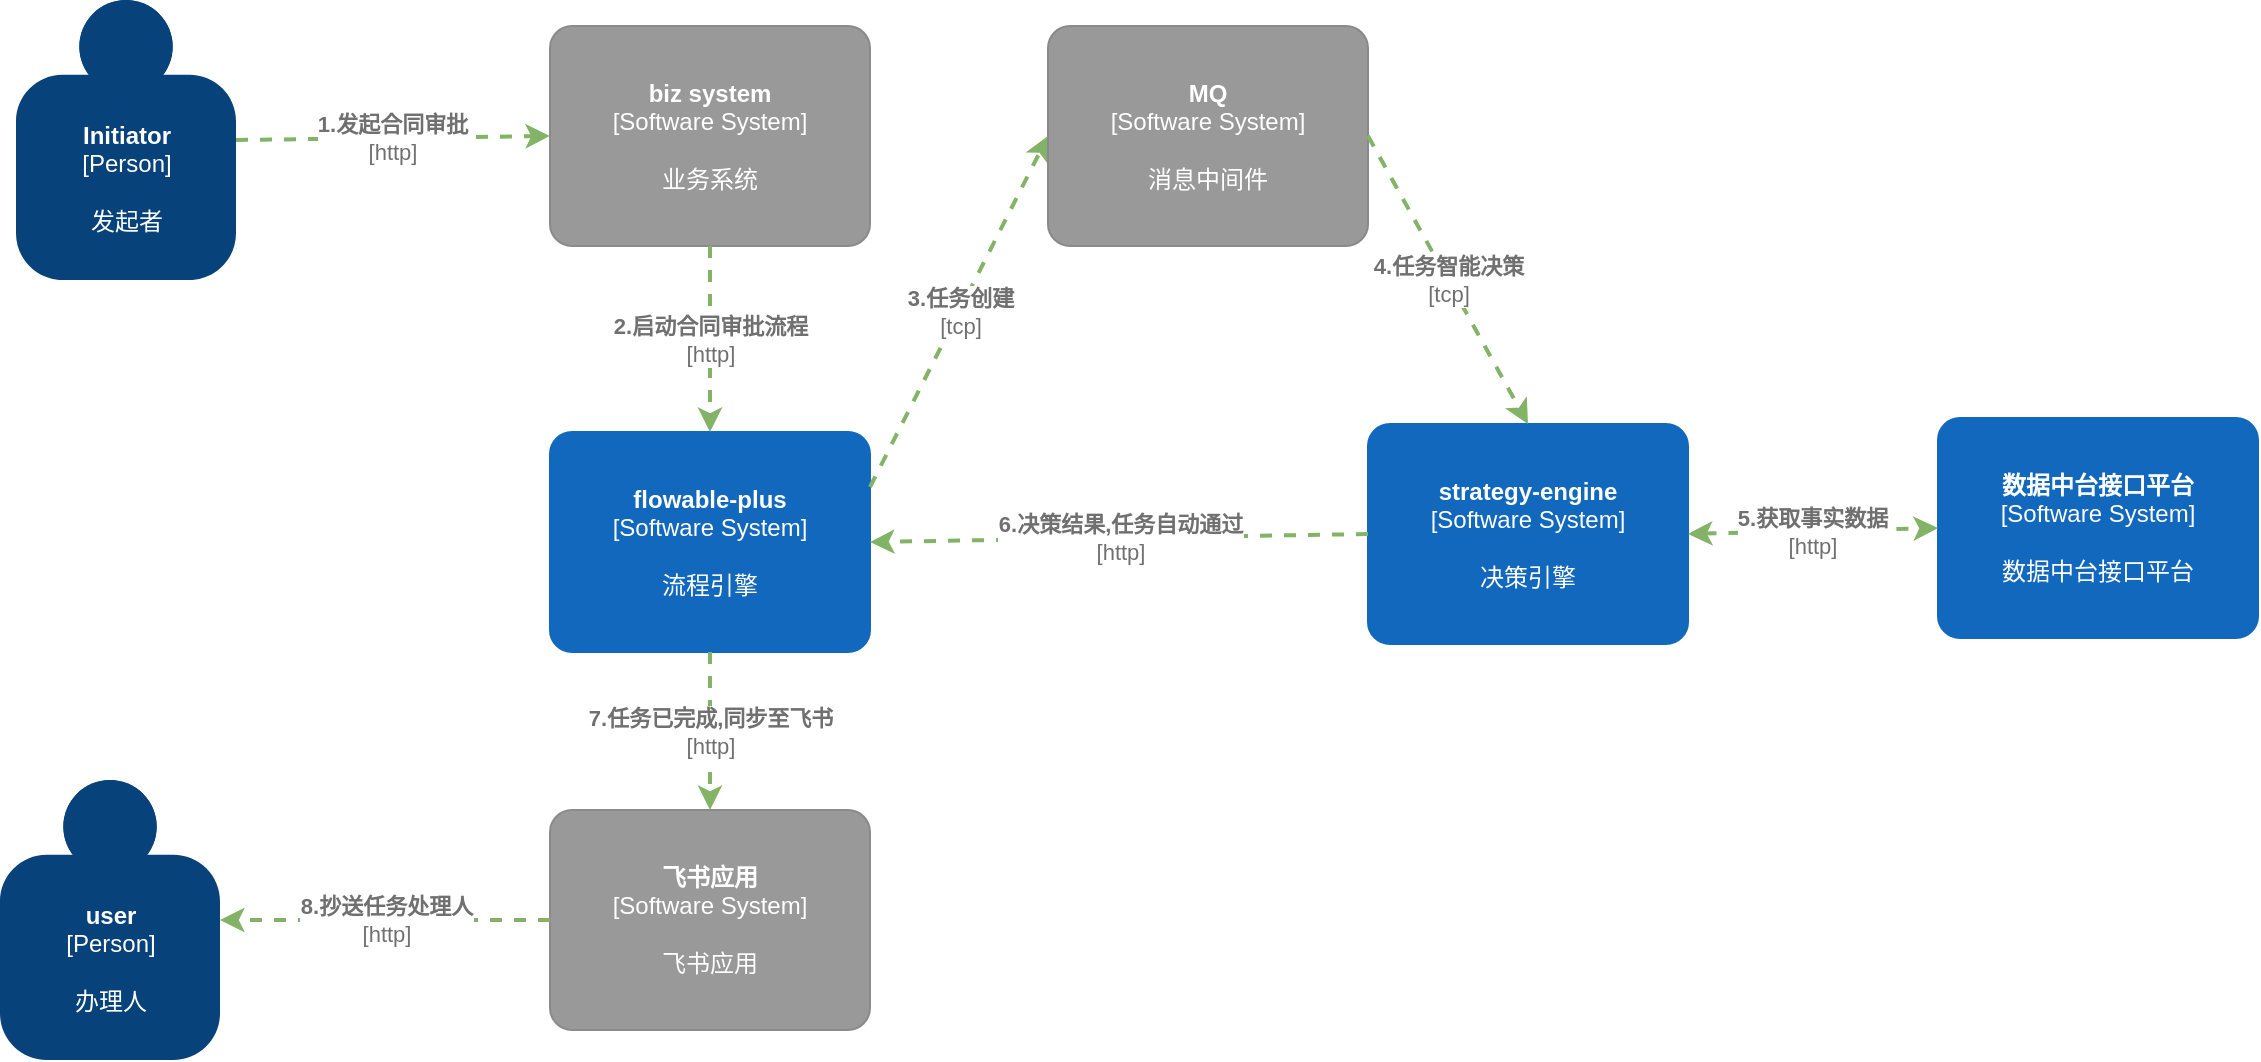 <mxfile version="14.9.6" type="device" pages="10"><diagram id="CKcsaDzLLec3N90y7Bi_" name="流程引擎系统上下文"><mxGraphModel dx="915" dy="1016" grid="0" gridSize="10" guides="1" tooltips="1" connect="1" arrows="1" fold="1" page="0" pageScale="1" pageWidth="827" pageHeight="1169" math="0" shadow="0"><root><mxCell id="0"/><mxCell id="1" parent="0"/><object placeholders="1" c4Name="biz system" c4Type="Software System" c4Description="业务系统" label="&lt;b&gt;%c4Name%&lt;/b&gt;&lt;div&gt;[%c4Type%]&lt;/div&gt;&lt;br&gt;&lt;div&gt;%c4Description%&lt;/div&gt;" id="CAkLjTkq6MQtr-nvGg2e-1"><mxCell style="rounded=1;whiteSpace=wrap;html=1;labelBackgroundColor=none;fillColor=#999999;fontColor=#ffffff;align=center;arcSize=10;strokeColor=#8A8A8A;metaEdit=1;metaData={&quot;c4Type&quot;:{&quot;editable&quot;:false}};points=[[0.25,0,0],[0.5,0,0],[0.75,0,0],[1,0.25,0],[1,0.5,0],[1,0.75,0],[0.75,1,0],[0.5,1,0],[0.25,1,0],[0,0.75,0],[0,0.5,0],[0,0.25,0]];" parent="1" vertex="1"><mxGeometry x="310" y="-15" width="160" height="110.0" as="geometry"/></mxCell></object><object placeholders="1" c4Name="flowable-plus" c4Type="Software System" c4Description="流程引擎" label="&lt;b&gt;%c4Name%&lt;/b&gt;&lt;div&gt;[%c4Type%]&lt;/div&gt;&lt;br&gt;&lt;div&gt;%c4Description%&lt;/div&gt;" id="CAkLjTkq6MQtr-nvGg2e-2"><mxCell style="rounded=1;whiteSpace=wrap;html=1;labelBackgroundColor=none;fillColor=#1168BD;fontColor=#ffffff;align=center;arcSize=10;strokeColor=#1168BD;metaEdit=1;metaData={&quot;c4Type&quot;:{&quot;editable&quot;:false}};points=[[0.25,0,0],[0.5,0,0],[0.75,0,0],[1,0.25,0],[1,0.5,0],[1,0.75,0],[0.75,1,0],[0.5,1,0],[0.25,1,0],[0,0.75,0],[0,0.5,0],[0,0.25,0]];" parent="1" vertex="1"><mxGeometry x="310" y="188" width="160" height="110.0" as="geometry"/></mxCell></object><object placeholders="1" c4Name="Initiator" c4Type="Person" c4Description="发起者" label="&lt;b&gt;%c4Name%&lt;/b&gt;&lt;div&gt;[%c4Type%]&lt;/div&gt;&lt;br&gt;&lt;div&gt;%c4Description%&lt;/div&gt;" id="CAkLjTkq6MQtr-nvGg2e-3"><mxCell style="html=1;dashed=0;whitespace=wrap;fillColor=#08427b;strokeColor=none;fontColor=#ffffff;shape=mxgraph.c4.person;align=center;metaEdit=1;points=[[0.5,0,0],[1,0.5,0],[1,0.75,0],[0.75,1,0],[0.5,1,0],[0.25,1,0],[0,0.75,0],[0,0.5,0]];metaData={&quot;c4Type&quot;:{&quot;editable&quot;:false}};" parent="1" vertex="1"><mxGeometry x="43" y="-28" width="110.0" height="140" as="geometry"/></mxCell></object><object placeholders="1" c4Type="Relationship" c4Technology="http" c4Description="1.发起合同审批" label="&lt;div style=&quot;text-align: left&quot;&gt;&lt;div style=&quot;text-align: center&quot;&gt;&lt;b&gt;%c4Description%&lt;/b&gt;&lt;/div&gt;&lt;div style=&quot;text-align: center&quot;&gt;[%c4Technology%]&lt;/div&gt;&lt;/div&gt;" id="CAkLjTkq6MQtr-nvGg2e-5"><mxCell style="edgeStyle=none;rounded=0;html=1;entryX=0;entryY=0.5;jettySize=auto;orthogonalLoop=1;strokeColor=#82b366;strokeWidth=2;fontColor=#707070;jumpStyle=none;dashed=1;metaEdit=1;metaData={&quot;c4Type&quot;:{&quot;editable&quot;:false}};exitX=1;exitY=0.5;exitDx=0;exitDy=0;exitPerimeter=0;entryDx=0;entryDy=0;entryPerimeter=0;fillColor=#d5e8d4;" parent="1" source="CAkLjTkq6MQtr-nvGg2e-3" target="CAkLjTkq6MQtr-nvGg2e-1" edge="1"><mxGeometry width="160" relative="1" as="geometry"><mxPoint x="150" y="165" as="sourcePoint"/><mxPoint x="310" y="165" as="targetPoint"/></mxGeometry></mxCell></object><object placeholders="1" c4Type="Relationship" c4Technology="http" c4Description="2.启动合同审批流程" label="&lt;div style=&quot;text-align: left&quot;&gt;&lt;div style=&quot;text-align: center&quot;&gt;&lt;b&gt;%c4Description%&lt;/b&gt;&lt;/div&gt;&lt;div style=&quot;text-align: center&quot;&gt;[%c4Technology%]&lt;/div&gt;&lt;/div&gt;" id="CAkLjTkq6MQtr-nvGg2e-6"><mxCell style="edgeStyle=none;rounded=0;html=1;entryX=0.5;entryY=0;jettySize=auto;orthogonalLoop=1;strokeColor=#82b366;strokeWidth=2;fontColor=#707070;jumpStyle=none;dashed=1;metaEdit=1;metaData={&quot;c4Type&quot;:{&quot;editable&quot;:false}};exitX=0.5;exitY=1;exitDx=0;exitDy=0;exitPerimeter=0;entryDx=0;entryDy=0;entryPerimeter=0;fillColor=#d5e8d4;" parent="1" source="CAkLjTkq6MQtr-nvGg2e-1" target="CAkLjTkq6MQtr-nvGg2e-2" edge="1"><mxGeometry width="160" relative="1" as="geometry"><mxPoint x="350" y="220" as="sourcePoint"/><mxPoint x="510" y="220" as="targetPoint"/><Array as="points"/></mxGeometry></mxCell></object><object placeholders="1" c4Name="user" c4Type="Person" c4Description="办理人" label="&lt;b&gt;%c4Name%&lt;/b&gt;&lt;div&gt;[%c4Type%]&lt;/div&gt;&lt;br&gt;&lt;div&gt;%c4Description%&lt;/div&gt;" id="CAkLjTkq6MQtr-nvGg2e-9"><mxCell style="html=1;dashed=0;whitespace=wrap;fillColor=#08427b;strokeColor=none;fontColor=#ffffff;shape=mxgraph.c4.person;align=center;metaEdit=1;points=[[0.5,0,0],[1,0.5,0],[1,0.75,0],[0.75,1,0],[0.5,1,0],[0.25,1,0],[0,0.75,0],[0,0.5,0]];metaData={&quot;c4Type&quot;:{&quot;editable&quot;:false}};" parent="1" vertex="1"><mxGeometry x="35" y="362" width="110.0" height="140" as="geometry"/></mxCell></object><object placeholders="1" c4Name="strategy-engine" c4Type="Software System" c4Description="决策引擎" label="&lt;b&gt;%c4Name%&lt;/b&gt;&lt;div&gt;[%c4Type%]&lt;/div&gt;&lt;br&gt;&lt;div&gt;%c4Description%&lt;/div&gt;" id="DK9-CRVudxzbnFEvUhoL-1"><mxCell style="rounded=1;whiteSpace=wrap;html=1;labelBackgroundColor=none;fillColor=#1168BD;fontColor=#ffffff;align=center;arcSize=10;strokeColor=#1168BD;metaEdit=1;metaData={&quot;c4Type&quot;:{&quot;editable&quot;:false}};points=[[0.25,0,0],[0.5,0,0],[0.75,0,0],[1,0.25,0],[1,0.5,0],[1,0.75,0],[0.75,1,0],[0.5,1,0],[0.25,1,0],[0,0.75,0],[0,0.5,0],[0,0.25,0]];" parent="1" vertex="1"><mxGeometry x="719" y="184" width="160" height="110.0" as="geometry"/></mxCell></object><object placeholders="1" c4Type="Relationship" c4Technology="tcp" c4Description="3.任务创建" label="&lt;div style=&quot;text-align: left&quot;&gt;&lt;div style=&quot;text-align: center&quot;&gt;&lt;b&gt;%c4Description%&lt;/b&gt;&lt;/div&gt;&lt;div style=&quot;text-align: center&quot;&gt;[%c4Technology%]&lt;/div&gt;&lt;/div&gt;" id="DK9-CRVudxzbnFEvUhoL-3"><mxCell style="edgeStyle=none;rounded=0;html=1;entryX=0;entryY=0.5;jettySize=auto;orthogonalLoop=1;strokeWidth=2;fontColor=#707070;jumpStyle=none;dashed=1;metaEdit=1;metaData={&quot;c4Type&quot;:{&quot;editable&quot;:false}};exitX=1;exitY=0.25;exitDx=0;exitDy=0;exitPerimeter=0;entryDx=0;entryDy=0;entryPerimeter=0;strokeColor=#82B366;" parent="1" source="CAkLjTkq6MQtr-nvGg2e-2" target="DK9-CRVudxzbnFEvUhoL-5" edge="1"><mxGeometry width="160" relative="1" as="geometry"><mxPoint x="486" y="286" as="sourcePoint"/><mxPoint x="646" y="286" as="targetPoint"/></mxGeometry></mxCell></object><object placeholders="1" c4Type="Relationship" c4Technology="http" c4Description="6.决策结果,任务自动通过" label="&lt;div style=&quot;text-align: left&quot;&gt;&lt;div style=&quot;text-align: center&quot;&gt;&lt;b&gt;%c4Description%&lt;/b&gt;&lt;/div&gt;&lt;div style=&quot;text-align: center&quot;&gt;[%c4Technology%]&lt;/div&gt;&lt;/div&gt;" id="DK9-CRVudxzbnFEvUhoL-4"><mxCell style="edgeStyle=none;rounded=0;html=1;entryX=1;entryY=0.5;jettySize=auto;orthogonalLoop=1;strokeWidth=2;fontColor=#707070;jumpStyle=none;dashed=1;metaEdit=1;metaData={&quot;c4Type&quot;:{&quot;editable&quot;:false}};exitX=0;exitY=0.5;exitDx=0;exitDy=0;exitPerimeter=0;entryDx=0;entryDy=0;entryPerimeter=0;strokeColor=#82B366;" parent="1" source="DK9-CRVudxzbnFEvUhoL-1" target="CAkLjTkq6MQtr-nvGg2e-2" edge="1"><mxGeometry width="160" relative="1" as="geometry"><mxPoint x="589" y="387" as="sourcePoint"/><mxPoint x="749" y="387" as="targetPoint"/></mxGeometry></mxCell></object><object placeholders="1" c4Name="MQ" c4Type="Software System" c4Description="消息中间件" label="&lt;b&gt;%c4Name%&lt;/b&gt;&lt;div&gt;[%c4Type%]&lt;/div&gt;&lt;br&gt;&lt;div&gt;%c4Description%&lt;/div&gt;" id="DK9-CRVudxzbnFEvUhoL-5"><mxCell style="rounded=1;whiteSpace=wrap;html=1;labelBackgroundColor=none;fillColor=#999999;fontColor=#ffffff;align=center;arcSize=10;strokeColor=#8A8A8A;metaEdit=1;metaData={&quot;c4Type&quot;:{&quot;editable&quot;:false}};points=[[0.25,0,0],[0.5,0,0],[0.75,0,0],[1,0.25,0],[1,0.5,0],[1,0.75,0],[0.75,1,0],[0.5,1,0],[0.25,1,0],[0,0.75,0],[0,0.5,0],[0,0.25,0]];" parent="1" vertex="1"><mxGeometry x="559" y="-15" width="160" height="110.0" as="geometry"/></mxCell></object><object placeholders="1" c4Name="飞书应用" c4Type="Software System" c4Description="飞书应用" label="&lt;b&gt;%c4Name%&lt;/b&gt;&lt;div&gt;[%c4Type%]&lt;/div&gt;&lt;br&gt;&lt;div&gt;%c4Description%&lt;/div&gt;" id="DK9-CRVudxzbnFEvUhoL-6"><mxCell style="rounded=1;whiteSpace=wrap;html=1;labelBackgroundColor=none;fillColor=#999999;fontColor=#ffffff;align=center;arcSize=10;strokeColor=#8A8A8A;metaEdit=1;metaData={&quot;c4Type&quot;:{&quot;editable&quot;:false}};points=[[0.25,0,0],[0.5,0,0],[0.75,0,0],[1,0.25,0],[1,0.5,0],[1,0.75,0],[0.75,1,0],[0.5,1,0],[0.25,1,0],[0,0.75,0],[0,0.5,0],[0,0.25,0]];" parent="1" vertex="1"><mxGeometry x="310" y="377" width="160" height="110.0" as="geometry"/></mxCell></object><object placeholders="1" c4Type="Relationship" c4Technology="tcp" c4Description="4.任务智能决策" label="&lt;div style=&quot;text-align: left&quot;&gt;&lt;div style=&quot;text-align: center&quot;&gt;&lt;b&gt;%c4Description%&lt;/b&gt;&lt;/div&gt;&lt;div style=&quot;text-align: center&quot;&gt;[%c4Technology%]&lt;/div&gt;&lt;/div&gt;" id="DK9-CRVudxzbnFEvUhoL-8"><mxCell style="edgeStyle=none;rounded=0;html=1;entryX=0.5;entryY=0;jettySize=auto;orthogonalLoop=1;strokeWidth=2;fontColor=#707070;jumpStyle=none;dashed=1;metaEdit=1;metaData={&quot;c4Type&quot;:{&quot;editable&quot;:false}};exitX=1;exitY=0.5;exitDx=0;exitDy=0;exitPerimeter=0;entryDx=0;entryDy=0;entryPerimeter=0;strokeColor=#82B366;" parent="1" source="DK9-CRVudxzbnFEvUhoL-5" target="DK9-CRVudxzbnFEvUhoL-1" edge="1"><mxGeometry width="160" relative="1" as="geometry"><mxPoint x="480" y="225.5" as="sourcePoint"/><mxPoint x="639" y="118" as="targetPoint"/></mxGeometry></mxCell></object><object placeholders="1" c4Type="Relationship" c4Technology="http" c4Description="7.任务已完成,同步至飞书" label="&lt;div style=&quot;text-align: left&quot;&gt;&lt;div style=&quot;text-align: center&quot;&gt;&lt;b&gt;%c4Description%&lt;/b&gt;&lt;/div&gt;&lt;div style=&quot;text-align: center&quot;&gt;[%c4Technology%]&lt;/div&gt;&lt;/div&gt;" id="DK9-CRVudxzbnFEvUhoL-9"><mxCell style="edgeStyle=none;rounded=0;html=1;entryX=0.5;entryY=0;jettySize=auto;orthogonalLoop=1;strokeColor=#82b366;strokeWidth=2;fontColor=#707070;jumpStyle=none;dashed=1;metaEdit=1;metaData={&quot;c4Type&quot;:{&quot;editable&quot;:false}};exitX=0.5;exitY=1;exitDx=0;exitDy=0;exitPerimeter=0;entryDx=0;entryDy=0;entryPerimeter=0;fillColor=#d5e8d4;" parent="1" source="CAkLjTkq6MQtr-nvGg2e-2" target="DK9-CRVudxzbnFEvUhoL-6" edge="1"><mxGeometry width="160" relative="1" as="geometry"><mxPoint x="487" y="307" as="sourcePoint"/><mxPoint x="487" y="400" as="targetPoint"/><Array as="points"/></mxGeometry></mxCell></object><object placeholders="1" c4Type="Relationship" c4Technology="http" c4Description="8.抄送任务处理人" label="&lt;div style=&quot;text-align: left&quot;&gt;&lt;div style=&quot;text-align: center&quot;&gt;&lt;b&gt;%c4Description%&lt;/b&gt;&lt;/div&gt;&lt;div style=&quot;text-align: center&quot;&gt;[%c4Technology%]&lt;/div&gt;&lt;/div&gt;" id="DK9-CRVudxzbnFEvUhoL-10"><mxCell style="edgeStyle=none;rounded=0;html=1;entryX=1;entryY=0.5;jettySize=auto;orthogonalLoop=1;strokeWidth=2;fontColor=#707070;jumpStyle=none;dashed=1;metaEdit=1;metaData={&quot;c4Type&quot;:{&quot;editable&quot;:false}};exitX=0;exitY=0.5;exitDx=0;exitDy=0;exitPerimeter=0;entryDx=0;entryDy=0;entryPerimeter=0;strokeColor=#82B366;" parent="1" source="DK9-CRVudxzbnFEvUhoL-6" target="CAkLjTkq6MQtr-nvGg2e-9" edge="1"><mxGeometry width="160" relative="1" as="geometry"><mxPoint x="744" y="609" as="sourcePoint"/><mxPoint x="291" y="616" as="targetPoint"/></mxGeometry></mxCell></object><object placeholders="1" c4Name="数据中台接口平台" c4Type="Software System" c4Description="数据中台接口平台" label="&lt;b&gt;%c4Name%&lt;/b&gt;&lt;div&gt;[%c4Type%]&lt;/div&gt;&lt;br&gt;&lt;div&gt;%c4Description%&lt;/div&gt;" id="qiDvGnkfx1HFrMrPEfJB-2"><mxCell style="rounded=1;whiteSpace=wrap;html=1;labelBackgroundColor=none;fillColor=#1168BD;fontColor=#ffffff;align=center;arcSize=10;strokeColor=#1168BD;metaEdit=1;metaData={&quot;c4Type&quot;:{&quot;editable&quot;:false}};points=[[0.25,0,0],[0.5,0,0],[0.75,0,0],[1,0.25,0],[1,0.5,0],[1,0.75,0],[0.75,1,0],[0.5,1,0],[0.25,1,0],[0,0.75,0],[0,0.5,0],[0,0.25,0]];" parent="1" vertex="1"><mxGeometry x="1004" y="181" width="160" height="110.0" as="geometry"/></mxCell></object><object placeholders="1" c4Type="Relationship" c4Technology="http" c4Description="5.获取事实数据" label="&lt;div style=&quot;text-align: left&quot;&gt;&lt;div style=&quot;text-align: center&quot;&gt;&lt;b&gt;%c4Description%&lt;/b&gt;&lt;/div&gt;&lt;div style=&quot;text-align: center&quot;&gt;[%c4Technology%]&lt;/div&gt;&lt;/div&gt;" id="qiDvGnkfx1HFrMrPEfJB-4"><mxCell style="edgeStyle=none;rounded=0;html=1;entryX=0;entryY=0.5;jettySize=auto;orthogonalLoop=1;strokeWidth=2;fontColor=#707070;jumpStyle=none;dashed=1;metaEdit=1;metaData={&quot;c4Type&quot;:{&quot;editable&quot;:false}};exitX=1;exitY=0.5;exitDx=0;exitDy=0;exitPerimeter=0;entryDx=0;entryDy=0;entryPerimeter=0;startArrow=classic;startFill=1;strokeColor=#82B366;" parent="1" source="DK9-CRVudxzbnFEvUhoL-1" target="qiDvGnkfx1HFrMrPEfJB-2" edge="1"><mxGeometry width="160" relative="1" as="geometry"><mxPoint x="1061" y="333" as="sourcePoint"/><mxPoint x="1221" y="333" as="targetPoint"/></mxGeometry></mxCell></object></root></mxGraphModel></diagram><diagram name="流程引擎系统上下文v2" id="JO9CG0VCqyuxcSMGyy50"><mxGraphModel dx="1947" dy="1448" grid="0" gridSize="10" guides="1" tooltips="1" connect="1" arrows="1" fold="1" page="0" pageScale="1" pageWidth="827" pageHeight="1169" math="0" shadow="0"><root><mxCell id="CPK6Rfv9yWEm3LXM_RNv-0"/><mxCell id="CPK6Rfv9yWEm3LXM_RNv-1" parent="CPK6Rfv9yWEm3LXM_RNv-0"/><object placeholders="1" c4Name="biz system" c4Type="Software System" c4Description="业务系统" label="&lt;b&gt;%c4Name%&lt;/b&gt;&lt;div&gt;[%c4Type%]&lt;/div&gt;&lt;br&gt;&lt;div&gt;%c4Description%&lt;/div&gt;" id="CPK6Rfv9yWEm3LXM_RNv-2"><mxCell style="rounded=1;whiteSpace=wrap;html=1;labelBackgroundColor=none;fillColor=#999999;fontColor=#ffffff;align=center;arcSize=10;strokeColor=#8A8A8A;metaEdit=1;metaData={&quot;c4Type&quot;:{&quot;editable&quot;:false}};points=[[0.25,0,0],[0.5,0,0],[0.75,0,0],[1,0.25,0],[1,0.5,0],[1,0.75,0],[0.75,1,0],[0.5,1,0],[0.25,1,0],[0,0.75,0],[0,0.5,0],[0,0.25,0]];" vertex="1" parent="CPK6Rfv9yWEm3LXM_RNv-1"><mxGeometry x="310" y="-15" width="160" height="110.0" as="geometry"/></mxCell></object><object placeholders="1" c4Name="flowable-plus" c4Type="Software System" c4Description="流程引擎" label="&lt;b&gt;%c4Name%&lt;/b&gt;&lt;div&gt;[%c4Type%]&lt;/div&gt;&lt;br&gt;&lt;div&gt;%c4Description%&lt;/div&gt;" id="CPK6Rfv9yWEm3LXM_RNv-3"><mxCell style="rounded=1;whiteSpace=wrap;html=1;labelBackgroundColor=none;fillColor=#1168BD;fontColor=#ffffff;align=center;arcSize=10;strokeColor=#1168BD;metaEdit=1;metaData={&quot;c4Type&quot;:{&quot;editable&quot;:false}};points=[[0.25,0,0],[0.5,0,0],[0.75,0,0],[1,0.25,0],[1,0.5,0],[1,0.75,0],[0.75,1,0],[0.5,1,0],[0.25,1,0],[0,0.75,0],[0,0.5,0],[0,0.25,0]];" vertex="1" parent="CPK6Rfv9yWEm3LXM_RNv-1"><mxGeometry x="310" y="188" width="160" height="110.0" as="geometry"/></mxCell></object><object placeholders="1" c4Name="Initiator" c4Type="Person" c4Description="发起者" label="&lt;b&gt;%c4Name%&lt;/b&gt;&lt;div&gt;[%c4Type%]&lt;/div&gt;&lt;br&gt;&lt;div&gt;%c4Description%&lt;/div&gt;" id="CPK6Rfv9yWEm3LXM_RNv-4"><mxCell style="html=1;dashed=0;whitespace=wrap;fillColor=#08427b;strokeColor=none;fontColor=#ffffff;shape=mxgraph.c4.person;align=center;metaEdit=1;points=[[0.5,0,0],[1,0.5,0],[1,0.75,0],[0.75,1,0],[0.5,1,0],[0.25,1,0],[0,0.75,0],[0,0.5,0]];metaData={&quot;c4Type&quot;:{&quot;editable&quot;:false}};" vertex="1" parent="CPK6Rfv9yWEm3LXM_RNv-1"><mxGeometry x="43" y="-28" width="110.0" height="140" as="geometry"/></mxCell></object><object placeholders="1" c4Type="Relationship" c4Technology="http" c4Description="1.发起合同审批" label="&lt;div style=&quot;text-align: left&quot;&gt;&lt;div style=&quot;text-align: center&quot;&gt;&lt;b&gt;%c4Description%&lt;/b&gt;&lt;/div&gt;&lt;div style=&quot;text-align: center&quot;&gt;[%c4Technology%]&lt;/div&gt;&lt;/div&gt;" id="CPK6Rfv9yWEm3LXM_RNv-5"><mxCell style="edgeStyle=none;rounded=0;html=1;entryX=0;entryY=0.5;jettySize=auto;orthogonalLoop=1;strokeColor=#82b366;strokeWidth=2;fontColor=#707070;jumpStyle=none;dashed=1;metaEdit=1;metaData={&quot;c4Type&quot;:{&quot;editable&quot;:false}};exitX=1;exitY=0.5;exitDx=0;exitDy=0;exitPerimeter=0;entryDx=0;entryDy=0;entryPerimeter=0;fillColor=#d5e8d4;" edge="1" parent="CPK6Rfv9yWEm3LXM_RNv-1" source="CPK6Rfv9yWEm3LXM_RNv-4" target="CPK6Rfv9yWEm3LXM_RNv-2"><mxGeometry width="160" relative="1" as="geometry"><mxPoint x="150" y="165" as="sourcePoint"/><mxPoint x="310" y="165" as="targetPoint"/></mxGeometry></mxCell></object><object placeholders="1" c4Type="Relationship" c4Technology="http" c4Description="2.启动合同审批流程" label="&lt;div style=&quot;text-align: left&quot;&gt;&lt;div style=&quot;text-align: center&quot;&gt;&lt;b&gt;%c4Description%&lt;/b&gt;&lt;/div&gt;&lt;div style=&quot;text-align: center&quot;&gt;[%c4Technology%]&lt;/div&gt;&lt;/div&gt;" id="CPK6Rfv9yWEm3LXM_RNv-6"><mxCell style="edgeStyle=none;rounded=0;html=1;entryX=0.5;entryY=0;jettySize=auto;orthogonalLoop=1;strokeColor=#82b366;strokeWidth=2;fontColor=#707070;jumpStyle=none;dashed=1;metaEdit=1;metaData={&quot;c4Type&quot;:{&quot;editable&quot;:false}};exitX=0.5;exitY=1;exitDx=0;exitDy=0;exitPerimeter=0;entryDx=0;entryDy=0;entryPerimeter=0;fillColor=#d5e8d4;" edge="1" parent="CPK6Rfv9yWEm3LXM_RNv-1" source="CPK6Rfv9yWEm3LXM_RNv-2" target="CPK6Rfv9yWEm3LXM_RNv-3"><mxGeometry width="160" relative="1" as="geometry"><mxPoint x="350" y="220" as="sourcePoint"/><mxPoint x="510" y="220" as="targetPoint"/><Array as="points"/></mxGeometry></mxCell></object><object placeholders="1" c4Name="user" c4Type="Person" c4Description="办理人" label="&lt;b&gt;%c4Name%&lt;/b&gt;&lt;div&gt;[%c4Type%]&lt;/div&gt;&lt;br&gt;&lt;div&gt;%c4Description%&lt;/div&gt;" id="CPK6Rfv9yWEm3LXM_RNv-7"><mxCell style="html=1;dashed=0;whitespace=wrap;fillColor=#08427b;strokeColor=none;fontColor=#ffffff;shape=mxgraph.c4.person;align=center;metaEdit=1;points=[[0.5,0,0],[1,0.5,0],[1,0.75,0],[0.75,1,0],[0.5,1,0],[0.25,1,0],[0,0.75,0],[0,0.5,0]];metaData={&quot;c4Type&quot;:{&quot;editable&quot;:false}};" vertex="1" parent="CPK6Rfv9yWEm3LXM_RNv-1"><mxGeometry x="35" y="362" width="110.0" height="140" as="geometry"/></mxCell></object><object placeholders="1" c4Name="strategy-engine" c4Type="Software System" c4Description="决策引擎" label="&lt;b&gt;%c4Name%&lt;/b&gt;&lt;div&gt;[%c4Type%]&lt;/div&gt;&lt;br&gt;&lt;div&gt;%c4Description%&lt;/div&gt;" id="CPK6Rfv9yWEm3LXM_RNv-8"><mxCell style="rounded=1;whiteSpace=wrap;html=1;labelBackgroundColor=none;fillColor=#1168BD;fontColor=#ffffff;align=center;arcSize=10;strokeColor=#1168BD;metaEdit=1;metaData={&quot;c4Type&quot;:{&quot;editable&quot;:false}};points=[[0.25,0,0],[0.5,0,0],[0.75,0,0],[1,0.25,0],[1,0.5,0],[1,0.75,0],[0.75,1,0],[0.5,1,0],[0.25,1,0],[0,0.75,0],[0,0.5,0],[0,0.25,0]];" vertex="1" parent="CPK6Rfv9yWEm3LXM_RNv-1"><mxGeometry x="719" y="184" width="160" height="110.0" as="geometry"/></mxCell></object><object placeholders="1" c4Type="Relationship" c4Technology="tcp" c4Description="3.延迟消息，任务创建,智能决策" label="&lt;div style=&quot;text-align: left&quot;&gt;&lt;div style=&quot;text-align: center&quot;&gt;&lt;b&gt;%c4Description%&lt;/b&gt;&lt;/div&gt;&lt;div style=&quot;text-align: center&quot;&gt;[%c4Technology%]&lt;/div&gt;&lt;/div&gt;" id="CPK6Rfv9yWEm3LXM_RNv-9"><mxCell style="edgeStyle=none;rounded=0;html=1;entryX=1;entryY=0.5;jettySize=auto;orthogonalLoop=1;strokeWidth=2;fontColor=#707070;jumpStyle=none;dashed=1;metaEdit=1;metaData={&quot;c4Type&quot;:{&quot;editable&quot;:false}};entryDx=0;entryDy=0;entryPerimeter=0;strokeColor=#82B366;exitX=0;exitY=0.5;exitDx=0;exitDy=0;exitPerimeter=0;" edge="1" parent="CPK6Rfv9yWEm3LXM_RNv-1" source="CPK6Rfv9yWEm3LXM_RNv-3" target="CPK6Rfv9yWEm3LXM_RNv-11"><mxGeometry width="160" relative="1" as="geometry"><mxPoint x="310" y="216.5" as="sourcePoint"/><mxPoint x="78" y="216.5" as="targetPoint"/></mxGeometry></mxCell></object><object placeholders="1" c4Type="Relationship" c4Technology="http" c4Description="4.智能决策请求" label="&lt;div style=&quot;text-align: left&quot;&gt;&lt;div style=&quot;text-align: center&quot;&gt;&lt;b&gt;%c4Description%&lt;/b&gt;&lt;/div&gt;&lt;div style=&quot;text-align: center&quot;&gt;[%c4Technology%]&lt;/div&gt;&lt;/div&gt;" id="CPK6Rfv9yWEm3LXM_RNv-10"><mxCell style="edgeStyle=none;rounded=0;html=1;jettySize=auto;orthogonalLoop=1;strokeWidth=2;fontColor=#707070;jumpStyle=none;dashed=1;metaEdit=1;metaData={&quot;c4Type&quot;:{&quot;editable&quot;:false}};exitX=1;exitY=0.5;exitDx=0;exitDy=0;exitPerimeter=0;strokeColor=#82B366;entryX=0;entryY=0.5;entryDx=0;entryDy=0;entryPerimeter=0;" edge="1" parent="CPK6Rfv9yWEm3LXM_RNv-1" source="CPK6Rfv9yWEm3LXM_RNv-3" target="CPK6Rfv9yWEm3LXM_RNv-8"><mxGeometry width="160" relative="1" as="geometry"><mxPoint x="589" y="387" as="sourcePoint"/><mxPoint x="701" y="315" as="targetPoint"/></mxGeometry></mxCell></object><object placeholders="1" c4Name="MQ" c4Type="Software System" c4Description="消息中间件" label="&lt;b&gt;%c4Name%&lt;/b&gt;&lt;div&gt;[%c4Type%]&lt;/div&gt;&lt;br&gt;&lt;div&gt;%c4Description%&lt;/div&gt;" id="CPK6Rfv9yWEm3LXM_RNv-11"><mxCell style="rounded=1;whiteSpace=wrap;html=1;labelBackgroundColor=none;fillColor=#999999;fontColor=#ffffff;align=center;arcSize=10;strokeColor=#8A8A8A;metaEdit=1;metaData={&quot;c4Type&quot;:{&quot;editable&quot;:false}};points=[[0.25,0,0],[0.5,0,0],[0.75,0,0],[1,0.25,0],[1,0.5,0],[1,0.75,0],[0.75,1,0],[0.5,1,0],[0.25,1,0],[0,0.75,0],[0,0.5,0],[0,0.25,0]];" vertex="1" parent="CPK6Rfv9yWEm3LXM_RNv-1"><mxGeometry x="-82" y="188" width="160" height="110.0" as="geometry"/></mxCell></object><object placeholders="1" c4Name="飞书应用" c4Type="Software System" c4Description="飞书应用" label="&lt;b&gt;%c4Name%&lt;/b&gt;&lt;div&gt;[%c4Type%]&lt;/div&gt;&lt;br&gt;&lt;div&gt;%c4Description%&lt;/div&gt;" id="CPK6Rfv9yWEm3LXM_RNv-12"><mxCell style="rounded=1;whiteSpace=wrap;html=1;labelBackgroundColor=none;fillColor=#999999;fontColor=#ffffff;align=center;arcSize=10;strokeColor=#8A8A8A;metaEdit=1;metaData={&quot;c4Type&quot;:{&quot;editable&quot;:false}};points=[[0.25,0,0],[0.5,0,0],[0.75,0,0],[1,0.25,0],[1,0.5,0],[1,0.75,0],[0.75,1,0],[0.5,1,0],[0.25,1,0],[0,0.75,0],[0,0.5,0],[0,0.25,0]];" vertex="1" parent="CPK6Rfv9yWEm3LXM_RNv-1"><mxGeometry x="310" y="377" width="160" height="110.0" as="geometry"/></mxCell></object><object placeholders="1" c4Type="Relationship" c4Technology="http" c4Description="6.任务已完成,同步至飞书" label="&lt;div style=&quot;text-align: left&quot;&gt;&lt;div style=&quot;text-align: center&quot;&gt;&lt;b&gt;%c4Description%&lt;/b&gt;&lt;/div&gt;&lt;div style=&quot;text-align: center&quot;&gt;[%c4Technology%]&lt;/div&gt;&lt;/div&gt;" id="CPK6Rfv9yWEm3LXM_RNv-14"><mxCell style="edgeStyle=none;rounded=0;html=1;entryX=0.5;entryY=0;jettySize=auto;orthogonalLoop=1;strokeColor=#82b366;strokeWidth=2;fontColor=#707070;jumpStyle=none;dashed=1;metaEdit=1;metaData={&quot;c4Type&quot;:{&quot;editable&quot;:false}};exitX=0.5;exitY=1;exitDx=0;exitDy=0;exitPerimeter=0;entryDx=0;entryDy=0;entryPerimeter=0;fillColor=#d5e8d4;" edge="1" parent="CPK6Rfv9yWEm3LXM_RNv-1" source="CPK6Rfv9yWEm3LXM_RNv-3" target="CPK6Rfv9yWEm3LXM_RNv-12"><mxGeometry width="160" relative="1" as="geometry"><mxPoint x="487" y="307" as="sourcePoint"/><mxPoint x="487" y="400" as="targetPoint"/><Array as="points"/></mxGeometry></mxCell></object><object placeholders="1" c4Type="Relationship" c4Technology="http" c4Description="7.抄送任务处理人" label="&lt;div style=&quot;text-align: left&quot;&gt;&lt;div style=&quot;text-align: center&quot;&gt;&lt;b&gt;%c4Description%&lt;/b&gt;&lt;/div&gt;&lt;div style=&quot;text-align: center&quot;&gt;[%c4Technology%]&lt;/div&gt;&lt;/div&gt;" id="CPK6Rfv9yWEm3LXM_RNv-15"><mxCell style="edgeStyle=none;rounded=0;html=1;entryX=1;entryY=0.5;jettySize=auto;orthogonalLoop=1;strokeWidth=2;fontColor=#707070;jumpStyle=none;dashed=1;metaEdit=1;metaData={&quot;c4Type&quot;:{&quot;editable&quot;:false}};exitX=0;exitY=0.5;exitDx=0;exitDy=0;exitPerimeter=0;entryDx=0;entryDy=0;entryPerimeter=0;strokeColor=#82B366;" edge="1" parent="CPK6Rfv9yWEm3LXM_RNv-1" source="CPK6Rfv9yWEm3LXM_RNv-12" target="CPK6Rfv9yWEm3LXM_RNv-7"><mxGeometry width="160" relative="1" as="geometry"><mxPoint x="744" y="609" as="sourcePoint"/><mxPoint x="291" y="616" as="targetPoint"/></mxGeometry></mxCell></object><object placeholders="1" c4Name="数据中台接口平台" c4Type="Software System" c4Description="数据中台接口平台" label="&lt;b&gt;%c4Name%&lt;/b&gt;&lt;div&gt;[%c4Type%]&lt;/div&gt;&lt;br&gt;&lt;div&gt;%c4Description%&lt;/div&gt;" id="CPK6Rfv9yWEm3LXM_RNv-16"><mxCell style="rounded=1;whiteSpace=wrap;html=1;labelBackgroundColor=none;fillColor=#1168BD;fontColor=#ffffff;align=center;arcSize=10;strokeColor=#1168BD;metaEdit=1;metaData={&quot;c4Type&quot;:{&quot;editable&quot;:false}};points=[[0.25,0,0],[0.5,0,0],[0.75,0,0],[1,0.25,0],[1,0.5,0],[1,0.75,0],[0.75,1,0],[0.5,1,0],[0.25,1,0],[0,0.75,0],[0,0.5,0],[0,0.25,0]];" vertex="1" parent="CPK6Rfv9yWEm3LXM_RNv-1"><mxGeometry x="1004" y="181" width="160" height="110.0" as="geometry"/></mxCell></object><object placeholders="1" c4Type="Relationship" c4Technology="http" c4Description="5.获取特征数据" label="&lt;div style=&quot;text-align: left&quot;&gt;&lt;div style=&quot;text-align: center&quot;&gt;&lt;b&gt;%c4Description%&lt;/b&gt;&lt;/div&gt;&lt;div style=&quot;text-align: center&quot;&gt;[%c4Technology%]&lt;/div&gt;&lt;/div&gt;" id="CPK6Rfv9yWEm3LXM_RNv-17"><mxCell style="edgeStyle=none;rounded=0;html=1;entryX=0;entryY=0.5;jettySize=auto;orthogonalLoop=1;strokeWidth=2;fontColor=#707070;jumpStyle=none;dashed=1;metaEdit=1;metaData={&quot;c4Type&quot;:{&quot;editable&quot;:false}};exitX=1;exitY=0.5;exitDx=0;exitDy=0;exitPerimeter=0;entryDx=0;entryDy=0;entryPerimeter=0;startArrow=none;startFill=0;strokeColor=#82B366;" edge="1" parent="CPK6Rfv9yWEm3LXM_RNv-1" source="CPK6Rfv9yWEm3LXM_RNv-8" target="CPK6Rfv9yWEm3LXM_RNv-16"><mxGeometry width="160" relative="1" as="geometry"><mxPoint x="1061" y="333" as="sourcePoint"/><mxPoint x="1221" y="333" as="targetPoint"/></mxGeometry></mxCell></object></root></mxGraphModel></diagram><diagram name="智能决策时序图" id="D8f23zh_sSbJyjG4tCBG"><mxGraphModel dx="1326" dy="899" grid="0" gridSize="10" guides="1" tooltips="1" connect="1" arrows="1" fold="1" page="0" pageScale="1" pageWidth="827" pageHeight="1169" background="#F4F1DE" math="0" shadow="0"><root><mxCell id="vERcnXxJtXXSNMHtrBUy-0"/><mxCell id="vERcnXxJtXXSNMHtrBUy-1" parent="vERcnXxJtXXSNMHtrBUy-0"/><mxCell id="ByCWkt0m8yy14ruSqZiD-6" value="决策结果" style="shape=umlFrame;whiteSpace=wrap;html=1;fillColor=#F2CC8F;strokeColor=#E07A5F;fontColor=#393C56;" vertex="1" parent="vERcnXxJtXXSNMHtrBUy-1"><mxGeometry x="353" y="564" width="300" height="123" as="geometry"/></mxCell><mxCell id="vERcnXxJtXXSNMHtrBUy-2" value="" style="shape=umlLifeline;participant=umlActor;perimeter=lifelinePerimeter;whiteSpace=wrap;html=1;container=1;collapsible=0;recursiveResize=0;verticalAlign=top;spacingTop=36;outlineConnect=0;fillColor=#F2CC8F;strokeColor=#E07A5F;fontColor=#393C56;" vertex="1" parent="vERcnXxJtXXSNMHtrBUy-1"><mxGeometry x="70" y="170" width="20" height="573" as="geometry"/></mxCell><mxCell id="vERcnXxJtXXSNMHtrBUy-3" value="" style="html=1;points=[];perimeter=orthogonalPerimeter;fillColor=#F2CC8F;strokeColor=#E07A5F;fontColor=#393C56;" vertex="1" parent="vERcnXxJtXXSNMHtrBUy-2"><mxGeometry x="5" y="70" width="10" height="140" as="geometry"/></mxCell><mxCell id="vERcnXxJtXXSNMHtrBUy-4" value="业务系统" style="shape=umlLifeline;perimeter=lifelinePerimeter;whiteSpace=wrap;html=1;container=1;collapsible=0;recursiveResize=0;outlineConnect=0;fillColor=#F2CC8F;strokeColor=#E07A5F;fontColor=#393C56;" vertex="1" parent="vERcnXxJtXXSNMHtrBUy-1"><mxGeometry x="200" y="170" width="100" height="573" as="geometry"/></mxCell><mxCell id="vERcnXxJtXXSNMHtrBUy-5" value="" style="html=1;points=[];perimeter=orthogonalPerimeter;fillColor=#F2CC8F;strokeColor=#E07A5F;fontColor=#393C56;" vertex="1" parent="vERcnXxJtXXSNMHtrBUy-4"><mxGeometry x="45" y="80" width="10" height="130" as="geometry"/></mxCell><mxCell id="vERcnXxJtXXSNMHtrBUy-7" value="流程引擎" style="shape=umlLifeline;perimeter=lifelinePerimeter;whiteSpace=wrap;html=1;container=1;collapsible=0;recursiveResize=0;outlineConnect=0;fillColor=#F2CC8F;strokeColor=#E07A5F;fontColor=#393C56;" vertex="1" parent="vERcnXxJtXXSNMHtrBUy-1"><mxGeometry x="400" y="170" width="101" height="573" as="geometry"/></mxCell><mxCell id="vERcnXxJtXXSNMHtrBUy-8" value="" style="html=1;points=[];perimeter=orthogonalPerimeter;fillColor=#F2CC8F;strokeColor=#E07A5F;fontColor=#393C56;" vertex="1" parent="vERcnXxJtXXSNMHtrBUy-7"><mxGeometry x="45" y="130" width="8.57" height="60" as="geometry"/></mxCell><mxCell id="vERcnXxJtXXSNMHtrBUy-10" value="启动流程" style="edgeStyle=orthogonalEdgeStyle;html=1;align=left;spacingLeft=2;endArrow=block;rounded=0;strokeColor=#E07A5F;fontColor=#393C56;labelBackgroundColor=#F4F1DE;" edge="1" parent="vERcnXxJtXXSNMHtrBUy-7"><mxGeometry relative="1" as="geometry"><mxPoint x="53.57" y="139" as="sourcePoint"/><Array as="points"><mxPoint x="80" y="139"/><mxPoint x="80" y="159"/></Array><mxPoint x="53.57" y="159" as="targetPoint"/></mxGeometry></mxCell><mxCell id="vERcnXxJtXXSNMHtrBUy-12" value="MQ" style="shape=umlLifeline;perimeter=lifelinePerimeter;whiteSpace=wrap;html=1;container=1;collapsible=0;recursiveResize=0;outlineConnect=0;fillColor=#F2CC8F;strokeColor=#E07A5F;fontColor=#393C56;" vertex="1" parent="vERcnXxJtXXSNMHtrBUy-1"><mxGeometry x="610" y="170" width="100" height="573" as="geometry"/></mxCell><mxCell id="vERcnXxJtXXSNMHtrBUy-13" value="" style="html=1;points=[];perimeter=orthogonalPerimeter;fillColor=#F2CC8F;strokeColor=#E07A5F;fontColor=#393C56;" vertex="1" parent="vERcnXxJtXXSNMHtrBUy-12"><mxGeometry x="45" y="160" width="10" height="30" as="geometry"/></mxCell><mxCell id="vERcnXxJtXXSNMHtrBUy-14" value="发起流程" style="html=1;verticalAlign=bottom;endArrow=block;entryX=0;entryY=0;strokeColor=#E07A5F;fontColor=#393C56;labelBackgroundColor=#F4F1DE;" edge="1" parent="vERcnXxJtXXSNMHtrBUy-1" source="vERcnXxJtXXSNMHtrBUy-3" target="vERcnXxJtXXSNMHtrBUy-5"><mxGeometry relative="1" as="geometry"><mxPoint x="175" y="230" as="sourcePoint"/></mxGeometry></mxCell><mxCell id="vERcnXxJtXXSNMHtrBUy-15" value="return" style="html=1;verticalAlign=bottom;endArrow=open;dashed=1;endSize=8;strokeColor=#E07A5F;fontColor=#393C56;labelBackgroundColor=#F4F1DE;" edge="1" parent="vERcnXxJtXXSNMHtrBUy-1" source="vERcnXxJtXXSNMHtrBUy-5" target="vERcnXxJtXXSNMHtrBUy-3"><mxGeometry relative="1" as="geometry"><mxPoint x="175" y="306" as="targetPoint"/><Array as="points"><mxPoint x="190" y="370"/></Array></mxGeometry></mxCell><mxCell id="vERcnXxJtXXSNMHtrBUy-16" value="发起流程" style="html=1;verticalAlign=bottom;endArrow=block;strokeColor=#E07A5F;fontColor=#393C56;labelBackgroundColor=#F4F1DE;" edge="1" parent="vERcnXxJtXXSNMHtrBUy-1"><mxGeometry relative="1" as="geometry"><mxPoint x="255" y="304" as="sourcePoint"/><mxPoint x="445" y="304" as="targetPoint"/></mxGeometry></mxCell><mxCell id="vERcnXxJtXXSNMHtrBUy-19" value="return" style="html=1;verticalAlign=bottom;endArrow=open;dashed=1;endSize=8;exitX=0;exitY=0.95;strokeColor=#E07A5F;fontColor=#393C56;labelBackgroundColor=#F4F1DE;" edge="1" parent="vERcnXxJtXXSNMHtrBUy-1" source="vERcnXxJtXXSNMHtrBUy-8" target="vERcnXxJtXXSNMHtrBUy-5"><mxGeometry relative="1" as="geometry"><mxPoint x="375" y="376" as="targetPoint"/></mxGeometry></mxCell><mxCell id="vERcnXxJtXXSNMHtrBUy-23" value="" style="html=1;points=[];perimeter=orthogonalPerimeter;fillColor=#F2CC8F;strokeColor=#E07A5F;fontColor=#393C56;" vertex="1" parent="vERcnXxJtXXSNMHtrBUy-1"><mxGeometry x="446" y="375" width="8.57" height="339" as="geometry"/></mxCell><mxCell id="vERcnXxJtXXSNMHtrBUy-24" value="校验任务是否需要智能决策" style="edgeStyle=orthogonalEdgeStyle;html=1;align=left;spacingLeft=2;endArrow=block;rounded=0;strokeColor=#E07A5F;fontColor=#393C56;labelBackgroundColor=#F4F1DE;" edge="1" parent="vERcnXxJtXXSNMHtrBUy-1"><mxGeometry relative="1" as="geometry"><mxPoint x="455" y="402" as="sourcePoint"/><Array as="points"><mxPoint x="483" y="402"/><mxPoint x="483" y="422"/></Array><mxPoint x="454.57" y="422" as="targetPoint"/></mxGeometry></mxCell><mxCell id="vERcnXxJtXXSNMHtrBUy-25" value="组装流程参数,用于决策" style="edgeStyle=orthogonalEdgeStyle;html=1;align=left;spacingLeft=2;endArrow=block;rounded=0;strokeColor=#E07A5F;fontColor=#393C56;labelBackgroundColor=#F4F1DE;" edge="1" parent="vERcnXxJtXXSNMHtrBUy-1"><mxGeometry relative="1" as="geometry"><mxPoint x="454.57" y="431" as="sourcePoint"/><Array as="points"><mxPoint x="481" y="431"/><mxPoint x="481" y="451"/></Array><mxPoint x="454.57" y="451" as="targetPoint"/></mxGeometry></mxCell><mxCell id="vERcnXxJtXXSNMHtrBUy-26" value="" style="html=1;points=[];perimeter=orthogonalPerimeter;fillColor=#F2CC8F;strokeColor=#E07A5F;fontColor=#393C56;" vertex="1" parent="vERcnXxJtXXSNMHtrBUy-1"><mxGeometry x="656" y="385" width="10" height="20" as="geometry"/></mxCell><mxCell id="EM5FaGkwPVQZJ4o8TVRZ-4" value="决策引擎" style="shape=umlLifeline;perimeter=lifelinePerimeter;whiteSpace=wrap;html=1;container=1;collapsible=0;recursiveResize=0;outlineConnect=0;fillColor=#F2CC8F;strokeColor=#E07A5F;fontColor=#393C56;" vertex="1" parent="vERcnXxJtXXSNMHtrBUy-1"><mxGeometry x="780" y="170" width="100" height="573" as="geometry"/></mxCell><mxCell id="EM5FaGkwPVQZJ4o8TVRZ-7" value="发送延迟消息" style="html=1;verticalAlign=bottom;labelBackgroundColor=none;endArrow=open;endFill=0;strokeColor=#E07A5F;fontColor=#393C56;" edge="1" parent="vERcnXxJtXXSNMHtrBUy-1" target="vERcnXxJtXXSNMHtrBUy-13"><mxGeometry width="160" relative="1" as="geometry"><mxPoint x="453.57" y="343" as="sourcePoint"/><mxPoint x="670" y="343" as="targetPoint"/></mxGeometry></mxCell><mxCell id="EM5FaGkwPVQZJ4o8TVRZ-8" value="延迟消息到期" style="html=1;verticalAlign=bottom;labelBackgroundColor=none;endArrow=open;endFill=0;strokeColor=#E07A5F;fontColor=#393C56;" edge="1" parent="vERcnXxJtXXSNMHtrBUy-1"><mxGeometry width="160" relative="1" as="geometry"><mxPoint x="656" y="389" as="sourcePoint"/><mxPoint x="454.57" y="389" as="targetPoint"/></mxGeometry></mxCell><mxCell id="ByCWkt0m8yy14ruSqZiD-0" value="请求智能决策" style="html=1;verticalAlign=bottom;endArrow=block;strokeColor=#E07A5F;fontColor=#393C56;labelBackgroundColor=#F4F1DE;" edge="1" parent="vERcnXxJtXXSNMHtrBUy-1"><mxGeometry relative="1" as="geometry"><mxPoint x="454.57" y="463.5" as="sourcePoint"/><mxPoint x="825" y="463.5" as="targetPoint"/></mxGeometry></mxCell><mxCell id="ByCWkt0m8yy14ruSqZiD-1" value="" style="html=1;points=[];perimeter=orthogonalPerimeter;fillColor=#F2CC8F;strokeColor=#E07A5F;fontColor=#393C56;" vertex="1" parent="vERcnXxJtXXSNMHtrBUy-1"><mxGeometry x="825" y="457" width="10" height="100" as="geometry"/></mxCell><mxCell id="ByCWkt0m8yy14ruSqZiD-2" value="获取决策场景" style="edgeStyle=orthogonalEdgeStyle;html=1;align=left;spacingLeft=2;endArrow=block;rounded=0;exitX=1.15;exitY=0.071;exitDx=0;exitDy=0;exitPerimeter=0;strokeColor=#E07A5F;fontColor=#393C56;labelBackgroundColor=#F4F1DE;" edge="1" parent="vERcnXxJtXXSNMHtrBUy-1" source="ByCWkt0m8yy14ruSqZiD-1"><mxGeometry relative="1" as="geometry"><mxPoint x="835.43" y="457" as="sourcePoint"/><Array as="points"><mxPoint x="865" y="462"/><mxPoint x="865" y="477"/></Array><mxPoint x="835" y="477" as="targetPoint"/></mxGeometry></mxCell><mxCell id="ByCWkt0m8yy14ruSqZiD-3" value="执行表达式/脚本,输出决策" style="edgeStyle=orthogonalEdgeStyle;html=1;align=left;spacingLeft=2;endArrow=block;rounded=0;exitX=1.15;exitY=0.071;exitDx=0;exitDy=0;exitPerimeter=0;strokeColor=#E07A5F;fontColor=#393C56;labelBackgroundColor=#F4F1DE;" edge="1" parent="vERcnXxJtXXSNMHtrBUy-1"><mxGeometry relative="1" as="geometry"><mxPoint x="836.5" y="537.003" as="sourcePoint"/><Array as="points"><mxPoint x="865" y="537.53"/><mxPoint x="865" y="552.53"/></Array><mxPoint x="835" y="552.53" as="targetPoint"/></mxGeometry></mxCell><mxCell id="ByCWkt0m8yy14ruSqZiD-4" value="返回决策结果" style="html=1;verticalAlign=bottom;endArrow=open;dashed=1;endSize=8;strokeColor=#E07A5F;fontColor=#393C56;labelBackgroundColor=#F4F1DE;" edge="1" parent="vERcnXxJtXXSNMHtrBUy-1"><mxGeometry relative="1" as="geometry"><mxPoint x="454.57" y="557" as="targetPoint"/><mxPoint x="825.0" y="557" as="sourcePoint"/></mxGeometry></mxCell><mxCell id="ByCWkt0m8yy14ruSqZiD-7" value="" style="line;strokeWidth=1;fillColor=none;align=left;verticalAlign=middle;spacingTop=-1;spacingLeft=3;spacingRight=3;rotatable=0;labelPosition=right;points=[];portConstraint=eastwest;dashed=1;strokeColor=#E07A5F;fontColor=#393C56;labelBackgroundColor=#F4F1DE;" vertex="1" parent="vERcnXxJtXXSNMHtrBUy-1"><mxGeometry x="352" y="631" width="299" height="8" as="geometry"/></mxCell><mxCell id="ByCWkt0m8yy14ruSqZiD-8" value="通过" style="text;html=1;strokeColor=none;fillColor=none;align=center;verticalAlign=middle;whiteSpace=wrap;rounded=0;fontColor=#393C56;" vertex="1" parent="vERcnXxJtXXSNMHtrBUy-1"><mxGeometry x="353" y="595" width="40" height="20" as="geometry"/></mxCell><mxCell id="ByCWkt0m8yy14ruSqZiD-9" value="拒绝" style="text;html=1;strokeColor=none;fillColor=none;align=center;verticalAlign=middle;whiteSpace=wrap;rounded=0;fontColor=#393C56;" vertex="1" parent="vERcnXxJtXXSNMHtrBUy-1"><mxGeometry x="353" y="635" width="40" height="20" as="geometry"/></mxCell><mxCell id="ByCWkt0m8yy14ruSqZiD-10" value="完成任务" style="edgeStyle=orthogonalEdgeStyle;html=1;align=left;spacingLeft=2;endArrow=block;rounded=0;strokeColor=#E07A5F;fontColor=#393C56;labelBackgroundColor=#F4F1DE;" edge="1" parent="vERcnXxJtXXSNMHtrBUy-1"><mxGeometry relative="1" as="geometry"><mxPoint x="455" y="595" as="sourcePoint"/><Array as="points"><mxPoint x="483" y="595"/><mxPoint x="483" y="615"/></Array><mxPoint x="454.57" y="615" as="targetPoint"/></mxGeometry></mxCell><mxCell id="ByCWkt0m8yy14ruSqZiD-11" value="添加评论,提示风险" style="edgeStyle=orthogonalEdgeStyle;html=1;align=left;spacingLeft=2;endArrow=block;rounded=0;strokeColor=#E07A5F;fontColor=#393C56;labelBackgroundColor=#F4F1DE;" edge="1" parent="vERcnXxJtXXSNMHtrBUy-1"><mxGeometry relative="1" as="geometry"><mxPoint x="455" y="646" as="sourcePoint"/><Array as="points"><mxPoint x="483" y="646"/><mxPoint x="483" y="666"/></Array><mxPoint x="454.57" y="666" as="targetPoint"/></mxGeometry></mxCell><mxCell id="ByCWkt0m8yy14ruSqZiD-13" value="数据中台" style="shape=umlLifeline;perimeter=lifelinePerimeter;whiteSpace=wrap;html=1;container=1;collapsible=0;recursiveResize=0;outlineConnect=0;fillColor=#F2CC8F;strokeColor=#E07A5F;fontColor=#393C56;" vertex="1" parent="vERcnXxJtXXSNMHtrBUy-1"><mxGeometry x="1023" y="170" width="100" height="573" as="geometry"/></mxCell><mxCell id="ByCWkt0m8yy14ruSqZiD-14" value="" style="html=1;points=[];perimeter=orthogonalPerimeter;fillColor=#F2CC8F;strokeColor=#E07A5F;fontColor=#393C56;" vertex="1" parent="vERcnXxJtXXSNMHtrBUy-1"><mxGeometry x="1068" y="496" width="10" height="36" as="geometry"/></mxCell><mxCell id="ByCWkt0m8yy14ruSqZiD-17" value="根据决策特征获取特征值,用于决策判断" style="html=1;verticalAlign=bottom;endArrow=block;strokeColor=#E07A5F;fontColor=#393C56;labelBackgroundColor=#F4F1DE;" edge="1" parent="vERcnXxJtXXSNMHtrBUy-1" target="ByCWkt0m8yy14ruSqZiD-14"><mxGeometry relative="1" as="geometry"><mxPoint x="835" y="498" as="sourcePoint"/><mxPoint x="1072.5" y="498" as="targetPoint"/><Array as="points"><mxPoint x="924" y="498"/></Array></mxGeometry></mxCell><mxCell id="ByCWkt0m8yy14ruSqZiD-18" value="返回特征值" style="html=1;verticalAlign=bottom;endArrow=open;dashed=1;endSize=8;strokeColor=#E07A5F;fontColor=#393C56;labelBackgroundColor=#F4F1DE;" edge="1" parent="vERcnXxJtXXSNMHtrBUy-1" source="ByCWkt0m8yy14ruSqZiD-14" target="ByCWkt0m8yy14ruSqZiD-1"><mxGeometry relative="1" as="geometry"><mxPoint x="1059" y="518" as="sourcePoint"/><mxPoint x="979" y="518" as="targetPoint"/><Array as="points"><mxPoint x="963" y="528"/></Array></mxGeometry></mxCell></root></mxGraphModel></diagram><diagram name="决策引擎" id="KDe2V-3Q6kMSK4eJ8H5w"><mxGraphModel dx="1726" dy="1299" grid="0" gridSize="10" guides="1" tooltips="1" connect="1" arrows="1" fold="1" page="0" pageScale="1" pageWidth="827" pageHeight="1169" math="0" shadow="0"><root><mxCell id="-fUgXOKvwp5QgwktalzC-0"/><mxCell id="-fUgXOKvwp5QgwktalzC-1" parent="-fUgXOKvwp5QgwktalzC-0"/><object placeholders="1" c4Name="biz system" c4Type="Software System" c4Description="业务系统" label="&lt;b&gt;%c4Name%&lt;/b&gt;&lt;div&gt;[%c4Type%]&lt;/div&gt;&lt;br&gt;&lt;div&gt;%c4Description%&lt;/div&gt;" id="-fUgXOKvwp5QgwktalzC-2"><mxCell style="rounded=1;whiteSpace=wrap;html=1;labelBackgroundColor=none;fillColor=#999999;fontColor=#ffffff;align=center;arcSize=10;strokeColor=#8A8A8A;metaEdit=1;metaData={&quot;c4Type&quot;:{&quot;editable&quot;:false}};points=[[0.25,0,0],[0.5,0,0],[0.75,0,0],[1,0.25,0],[1,0.5,0],[1,0.75,0],[0.75,1,0],[0.5,1,0],[0.25,1,0],[0,0.75,0],[0,0.5,0],[0,0.25,0]];" parent="-fUgXOKvwp5QgwktalzC-1" vertex="1"><mxGeometry x="310" y="-15" width="160" height="110.0" as="geometry"/></mxCell></object><object placeholders="1" c4Name="strategy-engine" c4Type="Software System" c4Description="决策引擎" label="&lt;b&gt;%c4Name%&lt;/b&gt;&lt;div&gt;[%c4Type%]&lt;/div&gt;&lt;br&gt;&lt;div&gt;%c4Description%&lt;/div&gt;" id="-fUgXOKvwp5QgwktalzC-3"><mxCell style="rounded=1;whiteSpace=wrap;html=1;labelBackgroundColor=none;fillColor=#1168BD;fontColor=#ffffff;align=center;arcSize=10;strokeColor=#1168BD;metaEdit=1;metaData={&quot;c4Type&quot;:{&quot;editable&quot;:false}};points=[[0.25,0,0],[0.5,0,0],[0.75,0,0],[1,0.25,0],[1,0.5,0],[1,0.75,0],[0.75,1,0],[0.5,1,0],[0.25,1,0],[0,0.75,0],[0,0.5,0],[0,0.25,0]];" parent="-fUgXOKvwp5QgwktalzC-1" vertex="1"><mxGeometry x="310" y="188" width="160" height="110.0" as="geometry"/></mxCell></object><object placeholders="1" c4Type="Relationship" c4Technology="http" c4Description="1.请求业务决策" label="&lt;div style=&quot;text-align: left&quot;&gt;&lt;div style=&quot;text-align: center&quot;&gt;&lt;b&gt;%c4Description%&lt;/b&gt;&lt;/div&gt;&lt;div style=&quot;text-align: center&quot;&gt;[%c4Technology%]&lt;/div&gt;&lt;/div&gt;" id="-fUgXOKvwp5QgwktalzC-6"><mxCell style="edgeStyle=none;rounded=0;html=1;entryX=0.25;entryY=0;jettySize=auto;orthogonalLoop=1;strokeColor=#82b366;strokeWidth=2;fontColor=#707070;jumpStyle=none;dashed=1;metaEdit=1;metaData={&quot;c4Type&quot;:{&quot;editable&quot;:false}};exitX=0.25;exitY=1;exitDx=0;exitDy=0;exitPerimeter=0;entryDx=0;entryDy=0;entryPerimeter=0;fillColor=#d5e8d4;" parent="-fUgXOKvwp5QgwktalzC-1" source="-fUgXOKvwp5QgwktalzC-2" target="-fUgXOKvwp5QgwktalzC-3" edge="1"><mxGeometry x="-0.634" width="160" relative="1" as="geometry"><mxPoint x="350" y="220" as="sourcePoint"/><mxPoint x="510" y="220" as="targetPoint"/><Array as="points"/><mxPoint as="offset"/></mxGeometry></mxCell></object><object placeholders="1" c4Name="user" c4Type="Person" c4Description="决策专家" label="&lt;b&gt;%c4Name%&lt;/b&gt;&lt;div&gt;[%c4Type%]&lt;/div&gt;&lt;br&gt;&lt;div&gt;%c4Description%&lt;/div&gt;" id="-fUgXOKvwp5QgwktalzC-7"><mxCell style="html=1;dashed=0;whitespace=wrap;fillColor=#08427b;strokeColor=none;fontColor=#ffffff;shape=mxgraph.c4.person;align=center;metaEdit=1;points=[[0.5,0,0],[1,0.5,0],[1,0.75,0],[0.75,1,0],[0.5,1,0],[0.25,1,0],[0,0.75,0],[0,0.5,0]];metaData={&quot;c4Type&quot;:{&quot;editable&quot;:false}};" parent="-fUgXOKvwp5QgwktalzC-1" vertex="1"><mxGeometry x="-211" y="356" width="110.0" height="140" as="geometry"/></mxCell></object><object placeholders="1" c4Type="Database" c4Technology="mysql" c4Description="数据库" label="%c4Type%&lt;div&gt;[Container:&amp;nbsp;%c4Technology%]&lt;/div&gt;&lt;br&gt;&lt;div&gt;%c4Description%&lt;/div&gt;" id="ZGrVz8jHlcIZs5O4SF5C-0"><mxCell style="shape=cylinder;whiteSpace=wrap;html=1;boundedLbl=1;rounded=0;labelBackgroundColor=none;fillColor=#438DD5;fontSize=12;fontColor=#ffffff;align=center;strokeColor=#3C7FC0;metaEdit=1;points=[[0.5,0,0],[1,0.25,0],[1,0.5,0],[1,0.75,0],[0.5,1,0],[0,0.75,0],[0,0.5,0],[0,0.25,0]];metaData={&quot;c4Type&quot;:{&quot;editable&quot;:false}};" parent="-fUgXOKvwp5QgwktalzC-1" vertex="1"><mxGeometry x="317.5" y="384.5" width="145" height="83" as="geometry"/></mxCell></object><object placeholders="1" c4Type="Relationship" c4Technology="tcp" c4Description="2.读取规则" label="&lt;div style=&quot;text-align: left&quot;&gt;&lt;div style=&quot;text-align: center&quot;&gt;&lt;b&gt;%c4Description%&lt;/b&gt;&lt;/div&gt;&lt;div style=&quot;text-align: center&quot;&gt;[%c4Technology%]&lt;/div&gt;&lt;/div&gt;" id="ZGrVz8jHlcIZs5O4SF5C-2"><mxCell style="edgeStyle=none;rounded=0;html=1;jettySize=auto;orthogonalLoop=1;strokeColor=#82b366;strokeWidth=2;fontColor=#707070;jumpStyle=none;dashed=1;metaEdit=1;metaData={&quot;c4Type&quot;:{&quot;editable&quot;:false}};exitX=0.5;exitY=1;exitDx=0;exitDy=0;exitPerimeter=0;fillColor=#d5e8d4;entryX=0.5;entryY=0;entryDx=0;entryDy=0;entryPerimeter=0;" parent="-fUgXOKvwp5QgwktalzC-1" source="-fUgXOKvwp5QgwktalzC-3" target="ZGrVz8jHlcIZs5O4SF5C-0" edge="1"><mxGeometry width="160" relative="1" as="geometry"><mxPoint x="400" y="105" as="sourcePoint"/><mxPoint x="430" y="390" as="targetPoint"/><Array as="points"/></mxGeometry></mxCell></object><object placeholders="1" c4Type="Relationship" c4Technology="http" c4Description="4.执行规则并返回规则执行结果" label="&lt;div style=&quot;text-align: left&quot;&gt;&lt;div style=&quot;text-align: center&quot;&gt;&lt;b&gt;%c4Description%&lt;/b&gt;&lt;/div&gt;&lt;div style=&quot;text-align: center&quot;&gt;[%c4Technology%]&lt;/div&gt;&lt;/div&gt;" id="ZGrVz8jHlcIZs5O4SF5C-3"><mxCell style="edgeStyle=none;rounded=0;html=1;jettySize=auto;orthogonalLoop=1;strokeColor=#82b366;strokeWidth=2;fontColor=#707070;jumpStyle=none;dashed=1;metaEdit=1;metaData={&quot;c4Type&quot;:{&quot;editable&quot;:false}};exitX=0.75;exitY=0;exitDx=0;exitDy=0;exitPerimeter=0;fillColor=#d5e8d4;entryX=0.75;entryY=1;entryDx=0;entryDy=0;entryPerimeter=0;" parent="-fUgXOKvwp5QgwktalzC-1" source="-fUgXOKvwp5QgwktalzC-3" target="-fUgXOKvwp5QgwktalzC-2" edge="1"><mxGeometry x="-0.656" width="160" relative="1" as="geometry"><mxPoint x="440" y="308" as="sourcePoint"/><mxPoint x="446" y="91" as="targetPoint"/><Array as="points"/><mxPoint as="offset"/></mxGeometry></mxCell></object><object placeholders="1" c4Name="strategy-engine-ui" c4Type="Software System" c4Description="规则可视化管理后台" label="&lt;b&gt;%c4Name%&lt;/b&gt;&lt;div&gt;[%c4Type%]&lt;/div&gt;&lt;br&gt;&lt;div&gt;%c4Description%&lt;/div&gt;" id="gCedBTvi6tt5FVjLypn0-0"><mxCell style="rounded=1;whiteSpace=wrap;html=1;labelBackgroundColor=none;fillColor=#1168BD;fontColor=#ffffff;align=center;arcSize=10;strokeColor=#1168BD;metaEdit=1;metaData={&quot;c4Type&quot;:{&quot;editable&quot;:false}};points=[[0.25,0,0],[0.5,0,0],[0.75,0,0],[1,0.25,0],[1,0.5,0],[1,0.75,0],[0.75,1,0],[0.5,1,0],[0.25,1,0],[0,0.75,0],[0,0.5,0],[0,0.25,0]];" parent="-fUgXOKvwp5QgwktalzC-1" vertex="1"><mxGeometry x="-4" y="371" width="160" height="110.0" as="geometry"/></mxCell></object><object placeholders="1" c4Type="Relationship" c4Technology="http" c4Description="决策场景维护" label="&lt;div style=&quot;text-align: left&quot;&gt;&lt;div style=&quot;text-align: center&quot;&gt;&lt;b&gt;%c4Description%&lt;/b&gt;&lt;/div&gt;&lt;div style=&quot;text-align: center&quot;&gt;[%c4Technology%]&lt;/div&gt;&lt;/div&gt;" id="gCedBTvi6tt5FVjLypn0-1"><mxCell style="edgeStyle=none;rounded=0;html=1;entryX=0;entryY=0.5;jettySize=auto;orthogonalLoop=1;strokeWidth=2;jumpStyle=none;dashed=1;metaEdit=1;metaData={&quot;c4Type&quot;:{&quot;editable&quot;:false}};startArrow=none;startFill=0;endArrow=classic;endFill=1;exitX=1;exitY=0.5;exitDx=0;exitDy=0;exitPerimeter=0;entryDx=0;entryDy=0;entryPerimeter=0;strokeColor=#CC0066;fontColor=#CC0066;" parent="-fUgXOKvwp5QgwktalzC-1" source="-fUgXOKvwp5QgwktalzC-7" target="gCedBTvi6tt5FVjLypn0-0" edge="1"><mxGeometry width="160" relative="1" as="geometry"><mxPoint x="-157" y="501" as="sourcePoint"/><mxPoint x="3" y="501" as="targetPoint"/></mxGeometry></mxCell></object><object placeholders="1" c4Type="Relationship" c4Technology="http" c4Description="决策场景增删改查" label="&lt;div style=&quot;text-align: left&quot;&gt;&lt;div style=&quot;text-align: center&quot;&gt;&lt;b&gt;%c4Description%&lt;/b&gt;&lt;/div&gt;&lt;div style=&quot;text-align: center&quot;&gt;[%c4Technology%]&lt;/div&gt;&lt;/div&gt;" id="gCedBTvi6tt5FVjLypn0-4"><mxCell style="edgeStyle=none;html=1;jettySize=auto;orthogonalLoop=1;strokeWidth=2;jumpStyle=none;dashed=1;metaEdit=1;metaData={&quot;c4Type&quot;:{&quot;editable&quot;:false}};startArrow=none;startFill=0;endArrow=classic;endFill=1;exitX=1;exitY=0.5;exitDx=0;exitDy=0;exitPerimeter=0;entryX=0;entryY=0.5;entryDx=0;entryDy=0;entryPerimeter=0;rounded=1;strokeColor=#CC0066;fontColor=#CC0066;" parent="-fUgXOKvwp5QgwktalzC-1" source="gCedBTvi6tt5FVjLypn0-0" target="ZGrVz8jHlcIZs5O4SF5C-0" edge="1"><mxGeometry width="160" relative="1" as="geometry"><mxPoint x="-141.0" y="259" as="sourcePoint"/><mxPoint x="333" y="361" as="targetPoint"/></mxGeometry></mxCell></object><object placeholders="1" c4Name="数据中台接口平台" c4Type="Software System" c4Description="数据中台接口平台" label="&lt;b&gt;%c4Name%&lt;/b&gt;&lt;div&gt;[%c4Type%]&lt;/div&gt;&lt;br&gt;&lt;div&gt;%c4Description%&lt;/div&gt;" id="Voxt9VlK_Q_iHJA9b_Bi-0"><mxCell style="rounded=1;whiteSpace=wrap;html=1;labelBackgroundColor=none;fillColor=#1168BD;fontColor=#ffffff;align=center;arcSize=10;strokeColor=#1168BD;metaEdit=1;metaData={&quot;c4Type&quot;:{&quot;editable&quot;:false}};points=[[0.25,0,0],[0.5,0,0],[0.75,0,0],[1,0.25,0],[1,0.5,0],[1,0.75,0],[0.75,1,0],[0.5,1,0],[0.25,1,0],[0,0.75,0],[0,0.5,0],[0,0.25,0]];" vertex="1" parent="-fUgXOKvwp5QgwktalzC-1"><mxGeometry x="606" y="188" width="160" height="110.0" as="geometry"/></mxCell></object><object placeholders="1" c4Type="Relationship" c4Technology="http" c4Description="3.获取特征数据" label="&lt;div style=&quot;text-align: left&quot;&gt;&lt;div style=&quot;text-align: center&quot;&gt;&lt;b&gt;%c4Description%&lt;/b&gt;&lt;/div&gt;&lt;div style=&quot;text-align: center&quot;&gt;[%c4Technology%]&lt;/div&gt;&lt;/div&gt;" id="Voxt9VlK_Q_iHJA9b_Bi-1"><mxCell style="edgeStyle=none;rounded=0;html=1;entryX=0;entryY=0.5;jettySize=auto;orthogonalLoop=1;strokeWidth=2;fontColor=#707070;jumpStyle=none;dashed=1;metaEdit=1;metaData={&quot;c4Type&quot;:{&quot;editable&quot;:false}};exitX=1;exitY=0.5;exitDx=0;exitDy=0;exitPerimeter=0;entryDx=0;entryDy=0;entryPerimeter=0;startArrow=none;startFill=0;strokeColor=#82B366;" edge="1" parent="-fUgXOKvwp5QgwktalzC-1" target="Voxt9VlK_Q_iHJA9b_Bi-0" source="-fUgXOKvwp5QgwktalzC-3"><mxGeometry width="160" relative="1" as="geometry"><mxPoint x="480" y="239" as="sourcePoint"/><mxPoint x="822" y="333" as="targetPoint"/></mxGeometry></mxCell></object></root></mxGraphModel></diagram><diagram id="31CbQfd8AEM4A4jmLALs" name=" 决策树"><mxGraphModel dx="928" dy="629" grid="0" gridSize="10" guides="1" tooltips="1" connect="1" arrows="1" fold="1" page="1" pageScale="1" pageWidth="827" pageHeight="1169" math="0" shadow="0"><root><mxCell id="ok7_n37eN_3_FnsZa1l1-0"/><mxCell id="ok7_n37eN_3_FnsZa1l1-1" parent="ok7_n37eN_3_FnsZa1l1-0"/><mxCell id="ok7_n37eN_3_FnsZa1l1-4" style="edgeStyle=orthogonalEdgeStyle;rounded=1;orthogonalLoop=1;jettySize=auto;html=1;exitX=0.5;exitY=0;exitDx=0;exitDy=0;entryX=0;entryY=0.5;entryDx=0;entryDy=0;startArrow=none;startFill=0;strokeColor=#82B366;endArrow=none;endFill=0;" parent="ok7_n37eN_3_FnsZa1l1-1" source="ok7_n37eN_3_FnsZa1l1-2" target="ok7_n37eN_3_FnsZa1l1-3" edge="1"><mxGeometry relative="1" as="geometry"/></mxCell><mxCell id="ok7_n37eN_3_FnsZa1l1-6" style="edgeStyle=orthogonalEdgeStyle;rounded=1;orthogonalLoop=1;jettySize=auto;html=1;exitX=0.5;exitY=1;exitDx=0;exitDy=0;entryX=0;entryY=0.5;entryDx=0;entryDy=0;startArrow=none;startFill=0;endArrow=none;endFill=0;strokeColor=#82B366;" parent="ok7_n37eN_3_FnsZa1l1-1" source="ok7_n37eN_3_FnsZa1l1-2" target="ok7_n37eN_3_FnsZa1l1-5" edge="1"><mxGeometry relative="1" as="geometry"/></mxCell><mxCell id="ok7_n37eN_3_FnsZa1l1-2" value="&lt;font color=&quot;#1168bd&quot;&gt;&lt;b&gt;特征1&lt;/b&gt;&lt;/font&gt;" style="rounded=1;whiteSpace=wrap;html=1;" parent="ok7_n37eN_3_FnsZa1l1-1" vertex="1"><mxGeometry x="150" y="240" width="90" height="30" as="geometry"/></mxCell><mxCell id="ok7_n37eN_3_FnsZa1l1-8" style="edgeStyle=orthogonalEdgeStyle;rounded=1;orthogonalLoop=1;jettySize=auto;html=1;exitX=1;exitY=0.5;exitDx=0;exitDy=0;entryX=0;entryY=0.5;entryDx=0;entryDy=0;startArrow=none;startFill=0;endArrow=none;endFill=0;strokeColor=#82B366;" parent="ok7_n37eN_3_FnsZa1l1-1" source="ok7_n37eN_3_FnsZa1l1-3" target="ok7_n37eN_3_FnsZa1l1-7" edge="1"><mxGeometry relative="1" as="geometry"/></mxCell><mxCell id="ok7_n37eN_3_FnsZa1l1-3" value="&lt;font&gt;大于等于&lt;/font&gt;&lt;font color=&quot;#ff3333&quot; style=&quot;font-weight: bold&quot;&gt;20&lt;/font&gt;" style="rounded=1;whiteSpace=wrap;html=1;" parent="ok7_n37eN_3_FnsZa1l1-1" vertex="1"><mxGeometry x="250" y="180" width="90" height="30" as="geometry"/></mxCell><mxCell id="ok7_n37eN_3_FnsZa1l1-10" style="edgeStyle=orthogonalEdgeStyle;rounded=1;orthogonalLoop=1;jettySize=auto;html=1;exitX=1;exitY=0.5;exitDx=0;exitDy=0;startArrow=none;startFill=0;endArrow=none;endFill=0;strokeColor=#82B366;entryX=0;entryY=0.5;entryDx=0;entryDy=0;" parent="ok7_n37eN_3_FnsZa1l1-1" source="ok7_n37eN_3_FnsZa1l1-5" target="ok7_n37eN_3_FnsZa1l1-22" edge="1"><mxGeometry relative="1" as="geometry"><mxPoint x="380" y="295" as="targetPoint"/></mxGeometry></mxCell><mxCell id="ok7_n37eN_3_FnsZa1l1-5" value="&lt;font&gt;小于&lt;/font&gt;&lt;font color=&quot;#ff3333&quot; style=&quot;font-weight: bold&quot;&gt;20&lt;/font&gt;" style="rounded=1;whiteSpace=wrap;html=1;" parent="ok7_n37eN_3_FnsZa1l1-1" vertex="1"><mxGeometry x="250" y="300" width="90" height="30" as="geometry"/></mxCell><mxCell id="ok7_n37eN_3_FnsZa1l1-13" style="edgeStyle=orthogonalEdgeStyle;rounded=1;orthogonalLoop=1;jettySize=auto;html=1;exitX=0.5;exitY=0;exitDx=0;exitDy=0;entryX=0;entryY=0.5;entryDx=0;entryDy=0;startArrow=none;startFill=0;endArrow=none;endFill=0;strokeColor=#82B366;" parent="ok7_n37eN_3_FnsZa1l1-1" source="ok7_n37eN_3_FnsZa1l1-7" target="ok7_n37eN_3_FnsZa1l1-11" edge="1"><mxGeometry relative="1" as="geometry"/></mxCell><mxCell id="ok7_n37eN_3_FnsZa1l1-14" style="edgeStyle=orthogonalEdgeStyle;rounded=1;orthogonalLoop=1;jettySize=auto;html=1;exitX=0.5;exitY=1;exitDx=0;exitDy=0;entryX=0;entryY=0.5;entryDx=0;entryDy=0;startArrow=none;startFill=0;endArrow=none;endFill=0;strokeColor=#82B366;" parent="ok7_n37eN_3_FnsZa1l1-1" source="ok7_n37eN_3_FnsZa1l1-7" target="ok7_n37eN_3_FnsZa1l1-12" edge="1"><mxGeometry relative="1" as="geometry"/></mxCell><mxCell id="ok7_n37eN_3_FnsZa1l1-7" value="&lt;b style=&quot;color: rgb(17 , 104 , 189)&quot;&gt;特征2&lt;/b&gt;" style="rounded=1;whiteSpace=wrap;html=1;" parent="ok7_n37eN_3_FnsZa1l1-1" vertex="1"><mxGeometry x="370" y="180" width="90" height="30" as="geometry"/></mxCell><mxCell id="ok7_n37eN_3_FnsZa1l1-18" style="edgeStyle=orthogonalEdgeStyle;rounded=1;orthogonalLoop=1;jettySize=auto;html=1;entryX=0;entryY=0.5;entryDx=0;entryDy=0;startArrow=none;startFill=0;endArrow=none;endFill=0;strokeColor=#82B366;" parent="ok7_n37eN_3_FnsZa1l1-1" source="ok7_n37eN_3_FnsZa1l1-11" target="ok7_n37eN_3_FnsZa1l1-15" edge="1"><mxGeometry relative="1" as="geometry"/></mxCell><mxCell id="ok7_n37eN_3_FnsZa1l1-11" value="等于 &lt;b&gt;&lt;font color=&quot;#ff3333&quot;&gt;是&lt;/font&gt;&lt;/b&gt;" style="rounded=1;whiteSpace=wrap;html=1;" parent="ok7_n37eN_3_FnsZa1l1-1" vertex="1"><mxGeometry x="490" y="140" width="90" height="30" as="geometry"/></mxCell><mxCell id="ok7_n37eN_3_FnsZa1l1-19" style="edgeStyle=orthogonalEdgeStyle;rounded=1;orthogonalLoop=1;jettySize=auto;html=1;exitX=1;exitY=0.5;exitDx=0;exitDy=0;startArrow=none;startFill=0;endArrow=none;endFill=0;strokeColor=#82B366;" parent="ok7_n37eN_3_FnsZa1l1-1" source="ok7_n37eN_3_FnsZa1l1-12" target="ok7_n37eN_3_FnsZa1l1-17" edge="1"><mxGeometry relative="1" as="geometry"/></mxCell><mxCell id="ok7_n37eN_3_FnsZa1l1-12" value="等于 &lt;font color=&quot;#ff3333&quot;&gt;&lt;b&gt;否&lt;/b&gt;&lt;/font&gt;" style="rounded=1;whiteSpace=wrap;html=1;" parent="ok7_n37eN_3_FnsZa1l1-1" vertex="1"><mxGeometry x="490" y="220" width="90" height="30" as="geometry"/></mxCell><mxCell id="ok7_n37eN_3_FnsZa1l1-15" value="决策&amp;nbsp;&lt;b&gt;&lt;font color=&quot;#ff3333&quot;&gt;输出A&lt;/font&gt;&lt;/b&gt;" style="rounded=1;whiteSpace=wrap;html=1;" parent="ok7_n37eN_3_FnsZa1l1-1" vertex="1"><mxGeometry x="620" y="140" width="90" height="30" as="geometry"/></mxCell><mxCell id="ok7_n37eN_3_FnsZa1l1-17" value="决策&amp;nbsp;&lt;b&gt;&lt;font color=&quot;#ff3333&quot;&gt;输出B&lt;/font&gt;&lt;/b&gt;" style="rounded=1;whiteSpace=wrap;html=1;" parent="ok7_n37eN_3_FnsZa1l1-1" vertex="1"><mxGeometry x="620" y="220" width="90" height="30" as="geometry"/></mxCell><mxCell id="ok7_n37eN_3_FnsZa1l1-20" style="edgeStyle=orthogonalEdgeStyle;rounded=1;orthogonalLoop=1;jettySize=auto;html=1;exitX=0.5;exitY=0;exitDx=0;exitDy=0;entryX=0;entryY=0.5;entryDx=0;entryDy=0;startArrow=none;startFill=0;endArrow=none;endFill=0;strokeColor=#82B366;" parent="ok7_n37eN_3_FnsZa1l1-1" source="ok7_n37eN_3_FnsZa1l1-22" target="ok7_n37eN_3_FnsZa1l1-24" edge="1"><mxGeometry relative="1" as="geometry"/></mxCell><mxCell id="ok7_n37eN_3_FnsZa1l1-21" style="edgeStyle=orthogonalEdgeStyle;rounded=1;orthogonalLoop=1;jettySize=auto;html=1;exitX=0.5;exitY=1;exitDx=0;exitDy=0;entryX=0;entryY=0.5;entryDx=0;entryDy=0;startArrow=none;startFill=0;endArrow=none;endFill=0;strokeColor=#82B366;" parent="ok7_n37eN_3_FnsZa1l1-1" source="ok7_n37eN_3_FnsZa1l1-22" target="ok7_n37eN_3_FnsZa1l1-26" edge="1"><mxGeometry relative="1" as="geometry"/></mxCell><mxCell id="ok7_n37eN_3_FnsZa1l1-22" value="&lt;b style=&quot;color: rgb(17 , 104 , 189)&quot;&gt;特征2&lt;/b&gt;" style="rounded=1;whiteSpace=wrap;html=1;" parent="ok7_n37eN_3_FnsZa1l1-1" vertex="1"><mxGeometry x="370" y="300" width="90" height="30" as="geometry"/></mxCell><mxCell id="ok7_n37eN_3_FnsZa1l1-23" style="edgeStyle=orthogonalEdgeStyle;rounded=1;orthogonalLoop=1;jettySize=auto;html=1;entryX=0;entryY=0.5;entryDx=0;entryDy=0;startArrow=none;startFill=0;endArrow=none;endFill=0;strokeColor=#82B366;" parent="ok7_n37eN_3_FnsZa1l1-1" source="ok7_n37eN_3_FnsZa1l1-24" target="ok7_n37eN_3_FnsZa1l1-27" edge="1"><mxGeometry relative="1" as="geometry"/></mxCell><mxCell id="ok7_n37eN_3_FnsZa1l1-24" value="等于 &lt;b&gt;&lt;font color=&quot;#ff3333&quot;&gt;是&lt;/font&gt;&lt;/b&gt;" style="rounded=1;whiteSpace=wrap;html=1;" parent="ok7_n37eN_3_FnsZa1l1-1" vertex="1"><mxGeometry x="490" y="260" width="90" height="30" as="geometry"/></mxCell><mxCell id="ok7_n37eN_3_FnsZa1l1-25" style="edgeStyle=orthogonalEdgeStyle;rounded=1;orthogonalLoop=1;jettySize=auto;html=1;exitX=1;exitY=0.5;exitDx=0;exitDy=0;startArrow=none;startFill=0;endArrow=none;endFill=0;strokeColor=#82B366;" parent="ok7_n37eN_3_FnsZa1l1-1" source="ok7_n37eN_3_FnsZa1l1-26" target="ok7_n37eN_3_FnsZa1l1-28" edge="1"><mxGeometry relative="1" as="geometry"/></mxCell><mxCell id="ok7_n37eN_3_FnsZa1l1-26" value="等于 &lt;font color=&quot;#ff3333&quot;&gt;&lt;b&gt;否&lt;/b&gt;&lt;/font&gt;" style="rounded=1;whiteSpace=wrap;html=1;" parent="ok7_n37eN_3_FnsZa1l1-1" vertex="1"><mxGeometry x="490" y="340" width="90" height="30" as="geometry"/></mxCell><mxCell id="ok7_n37eN_3_FnsZa1l1-27" value="决策&amp;nbsp;&lt;b&gt;&lt;font color=&quot;#ff3333&quot;&gt;输出C&lt;/font&gt;&lt;/b&gt;" style="rounded=1;whiteSpace=wrap;html=1;" parent="ok7_n37eN_3_FnsZa1l1-1" vertex="1"><mxGeometry x="620" y="260" width="90" height="30" as="geometry"/></mxCell><mxCell id="ok7_n37eN_3_FnsZa1l1-28" value="决策&amp;nbsp;&lt;b&gt;&lt;font color=&quot;#ff3333&quot;&gt;输出D&lt;/font&gt;&lt;/b&gt;" style="rounded=1;whiteSpace=wrap;html=1;" parent="ok7_n37eN_3_FnsZa1l1-1" vertex="1"><mxGeometry x="620" y="340" width="90" height="30" as="geometry"/></mxCell></root></mxGraphModel></diagram><diagram id="puGP6xx6Y_c5aNgA5dhN" name="时序图"><mxGraphModel dx="915" dy="616" grid="1" gridSize="10" guides="1" tooltips="1" connect="1" arrows="1" fold="1" page="1" pageScale="1" pageWidth="827" pageHeight="1169" math="0" shadow="0"><root><mxCell id="QV9KNtT-a7Uq093ge7DZ-0"/><mxCell id="QV9KNtT-a7Uq093ge7DZ-1" parent="QV9KNtT-a7Uq093ge7DZ-0"/><mxCell id="QV9KNtT-a7Uq093ge7DZ-2" value="" style="shape=umlLifeline;participant=umlActor;perimeter=lifelinePerimeter;whiteSpace=wrap;html=1;container=1;collapsible=0;recursiveResize=0;verticalAlign=top;spacingTop=36;outlineConnect=0;" parent="QV9KNtT-a7Uq093ge7DZ-1" vertex="1"><mxGeometry x="70" y="170" width="20" height="520" as="geometry"/></mxCell><mxCell id="QV9KNtT-a7Uq093ge7DZ-12" value="" style="html=1;points=[];perimeter=orthogonalPerimeter;" parent="QV9KNtT-a7Uq093ge7DZ-2" vertex="1"><mxGeometry x="5" y="70" width="10" height="190" as="geometry"/></mxCell><mxCell id="QV9KNtT-a7Uq093ge7DZ-3" value="业务系统" style="shape=umlLifeline;perimeter=lifelinePerimeter;whiteSpace=wrap;html=1;container=1;collapsible=0;recursiveResize=0;outlineConnect=0;" parent="QV9KNtT-a7Uq093ge7DZ-1" vertex="1"><mxGeometry x="200" y="170" width="100" height="630" as="geometry"/></mxCell><mxCell id="QV9KNtT-a7Uq093ge7DZ-9" value="" style="html=1;points=[];perimeter=orthogonalPerimeter;" parent="QV9KNtT-a7Uq093ge7DZ-3" vertex="1"><mxGeometry x="45" y="80" width="10" height="170" as="geometry"/></mxCell><mxCell id="QV9KNtT-a7Uq093ge7DZ-14" value="入库，合同待审批" style="edgeStyle=orthogonalEdgeStyle;html=1;align=left;spacingLeft=2;endArrow=block;rounded=0;" parent="QV9KNtT-a7Uq093ge7DZ-3" target="QV9KNtT-a7Uq093ge7DZ-9" edge="1"><mxGeometry relative="1" as="geometry"><mxPoint x="55" y="90" as="sourcePoint"/><Array as="points"><mxPoint x="85" y="90"/><mxPoint x="85" y="110"/></Array><mxPoint x="60" y="110" as="targetPoint"/></mxGeometry></mxCell><mxCell id="QV9KNtT-a7Uq093ge7DZ-4" value="流程引擎" style="shape=umlLifeline;perimeter=lifelinePerimeter;whiteSpace=wrap;html=1;container=1;collapsible=0;recursiveResize=0;outlineConnect=0;" parent="QV9KNtT-a7Uq093ge7DZ-1" vertex="1"><mxGeometry x="400" y="170" width="100" height="630" as="geometry"/></mxCell><mxCell id="QV9KNtT-a7Uq093ge7DZ-15" value="" style="html=1;points=[];perimeter=orthogonalPerimeter;" parent="QV9KNtT-a7Uq093ge7DZ-4" vertex="1"><mxGeometry x="45" y="130" width="8.57" height="110" as="geometry"/></mxCell><mxCell id="QV9KNtT-a7Uq093ge7DZ-24" value="校验权限" style="edgeStyle=orthogonalEdgeStyle;html=1;align=left;spacingLeft=2;endArrow=block;rounded=0;" parent="QV9KNtT-a7Uq093ge7DZ-4" target="QV9KNtT-a7Uq093ge7DZ-15" edge="1"><mxGeometry relative="1" as="geometry"><mxPoint x="54" y="180" as="sourcePoint"/><Array as="points"><mxPoint x="84" y="180"/><mxPoint x="84" y="200"/></Array><mxPoint x="59" y="200" as="targetPoint"/></mxGeometry></mxCell><mxCell id="QV9KNtT-a7Uq093ge7DZ-25" value="启动流程" style="edgeStyle=orthogonalEdgeStyle;html=1;align=left;spacingLeft=2;endArrow=block;rounded=0;" parent="QV9KNtT-a7Uq093ge7DZ-4" source="QV9KNtT-a7Uq093ge7DZ-15" target="QV9KNtT-a7Uq093ge7DZ-15" edge="1"><mxGeometry relative="1" as="geometry"><mxPoint x="60.43" y="210" as="sourcePoint"/><Array as="points"><mxPoint x="80" y="210"/><mxPoint x="80" y="230"/></Array><mxPoint x="60.0" y="230" as="targetPoint"/></mxGeometry></mxCell><mxCell id="AIiOUOuMDmdZUi3Uet9H-16" value="" style="html=1;points=[];perimeter=orthogonalPerimeter;" parent="QV9KNtT-a7Uq093ge7DZ-4" vertex="1"><mxGeometry x="45" y="520" width="10" height="60" as="geometry"/></mxCell><mxCell id="QV9KNtT-a7Uq093ge7DZ-5" value="用户中心" style="shape=umlLifeline;perimeter=lifelinePerimeter;whiteSpace=wrap;html=1;container=1;collapsible=0;recursiveResize=0;outlineConnect=0;" parent="QV9KNtT-a7Uq093ge7DZ-1" vertex="1"><mxGeometry x="610" y="170" width="100" height="520" as="geometry"/></mxCell><mxCell id="QV9KNtT-a7Uq093ge7DZ-20" value="" style="html=1;points=[];perimeter=orthogonalPerimeter;" parent="QV9KNtT-a7Uq093ge7DZ-5" vertex="1"><mxGeometry x="45" y="140" width="10" height="20" as="geometry"/></mxCell><mxCell id="QV9KNtT-a7Uq093ge7DZ-10" value="发起合同流程" style="html=1;verticalAlign=bottom;endArrow=block;entryX=0;entryY=0;" parent="QV9KNtT-a7Uq093ge7DZ-1" source="QV9KNtT-a7Uq093ge7DZ-12" target="QV9KNtT-a7Uq093ge7DZ-9" edge="1"><mxGeometry relative="1" as="geometry"><mxPoint x="175" y="230" as="sourcePoint"/></mxGeometry></mxCell><mxCell id="QV9KNtT-a7Uq093ge7DZ-11" value="return" style="html=1;verticalAlign=bottom;endArrow=open;dashed=1;endSize=8;" parent="QV9KNtT-a7Uq093ge7DZ-1" source="QV9KNtT-a7Uq093ge7DZ-9" target="QV9KNtT-a7Uq093ge7DZ-12" edge="1"><mxGeometry relative="1" as="geometry"><mxPoint x="175" y="306" as="targetPoint"/><Array as="points"><mxPoint x="200" y="420"/></Array></mxGeometry></mxCell><mxCell id="QV9KNtT-a7Uq093ge7DZ-16" value="发起流程" style="html=1;verticalAlign=bottom;endArrow=block;" parent="QV9KNtT-a7Uq093ge7DZ-1" edge="1"><mxGeometry relative="1" as="geometry"><mxPoint x="255" y="304" as="sourcePoint"/><mxPoint x="445" y="304" as="targetPoint"/></mxGeometry></mxCell><mxCell id="QV9KNtT-a7Uq093ge7DZ-21" value="获取用户权限" style="html=1;verticalAlign=bottom;endArrow=block;entryX=0;entryY=0;" parent="QV9KNtT-a7Uq093ge7DZ-1" source="QV9KNtT-a7Uq093ge7DZ-15" target="QV9KNtT-a7Uq093ge7DZ-20" edge="1"><mxGeometry relative="1" as="geometry"><mxPoint x="585" y="310" as="sourcePoint"/></mxGeometry></mxCell><mxCell id="QV9KNtT-a7Uq093ge7DZ-22" value="return" style="html=1;verticalAlign=bottom;endArrow=open;dashed=1;endSize=8;exitX=0;exitY=0.95;" parent="QV9KNtT-a7Uq093ge7DZ-1" source="QV9KNtT-a7Uq093ge7DZ-20" target="QV9KNtT-a7Uq093ge7DZ-15" edge="1"><mxGeometry relative="1" as="geometry"><mxPoint x="585" y="386" as="targetPoint"/></mxGeometry></mxCell><mxCell id="QV9KNtT-a7Uq093ge7DZ-17" value="return" style="html=1;verticalAlign=bottom;endArrow=open;dashed=1;endSize=8;exitX=0;exitY=0.95;" parent="QV9KNtT-a7Uq093ge7DZ-1" source="QV9KNtT-a7Uq093ge7DZ-15" target="QV9KNtT-a7Uq093ge7DZ-9" edge="1"><mxGeometry relative="1" as="geometry"><mxPoint x="375" y="376" as="targetPoint"/></mxGeometry></mxCell><mxCell id="AIiOUOuMDmdZUi3Uet9H-0" value="" style="html=1;points=[];perimeter=orthogonalPerimeter;" parent="QV9KNtT-a7Uq093ge7DZ-1" vertex="1"><mxGeometry x="76" y="470" width="10" height="190" as="geometry"/></mxCell><mxCell id="AIiOUOuMDmdZUi3Uet9H-1" value="" style="html=1;points=[];perimeter=orthogonalPerimeter;" parent="QV9KNtT-a7Uq093ge7DZ-1" vertex="1"><mxGeometry x="246" y="480" width="10" height="170" as="geometry"/></mxCell><mxCell id="AIiOUOuMDmdZUi3Uet9H-2" value="检查流程状态" style="edgeStyle=orthogonalEdgeStyle;html=1;align=left;spacingLeft=2;endArrow=block;rounded=0;" parent="QV9KNtT-a7Uq093ge7DZ-1" target="AIiOUOuMDmdZUi3Uet9H-1" edge="1"><mxGeometry relative="1" as="geometry"><mxPoint x="256" y="490" as="sourcePoint"/><Array as="points"><mxPoint x="286" y="490"/><mxPoint x="286" y="510"/></Array><mxPoint x="61" y="340" as="targetPoint"/></mxGeometry></mxCell><mxCell id="AIiOUOuMDmdZUi3Uet9H-3" value="" style="html=1;points=[];perimeter=orthogonalPerimeter;" parent="QV9KNtT-a7Uq093ge7DZ-1" vertex="1"><mxGeometry x="446" y="530" width="8.57" height="120" as="geometry"/></mxCell><mxCell id="AIiOUOuMDmdZUi3Uet9H-4" value="校验权限" style="edgeStyle=orthogonalEdgeStyle;html=1;align=left;spacingLeft=2;endArrow=block;rounded=0;" parent="QV9KNtT-a7Uq093ge7DZ-1" target="AIiOUOuMDmdZUi3Uet9H-3" edge="1"><mxGeometry relative="1" as="geometry"><mxPoint x="455" y="580" as="sourcePoint"/><Array as="points"><mxPoint x="485" y="580"/><mxPoint x="485" y="600"/></Array><mxPoint x="60" y="430" as="targetPoint"/></mxGeometry></mxCell><mxCell id="AIiOUOuMDmdZUi3Uet9H-5" value="完成流程" style="edgeStyle=orthogonalEdgeStyle;html=1;align=left;spacingLeft=2;endArrow=block;rounded=0;" parent="QV9KNtT-a7Uq093ge7DZ-1" source="AIiOUOuMDmdZUi3Uet9H-3" target="AIiOUOuMDmdZUi3Uet9H-3" edge="1"><mxGeometry relative="1" as="geometry"><mxPoint x="61.43" y="440" as="sourcePoint"/><Array as="points"><mxPoint x="481" y="610"/><mxPoint x="481" y="630"/></Array><mxPoint x="61.0" y="460" as="targetPoint"/></mxGeometry></mxCell><mxCell id="AIiOUOuMDmdZUi3Uet9H-6" value="" style="html=1;points=[];perimeter=orthogonalPerimeter;" parent="QV9KNtT-a7Uq093ge7DZ-1" vertex="1"><mxGeometry x="656" y="540" width="10" height="20" as="geometry"/></mxCell><mxCell id="AIiOUOuMDmdZUi3Uet9H-7" value="完成待办流程" style="html=1;verticalAlign=bottom;endArrow=block;entryX=0;entryY=0;" parent="QV9KNtT-a7Uq093ge7DZ-1" source="AIiOUOuMDmdZUi3Uet9H-0" target="AIiOUOuMDmdZUi3Uet9H-1" edge="1"><mxGeometry relative="1" as="geometry"><mxPoint x="176" y="460" as="sourcePoint"/></mxGeometry></mxCell><mxCell id="AIiOUOuMDmdZUi3Uet9H-8" value="return" style="html=1;verticalAlign=bottom;endArrow=open;dashed=1;endSize=8;" parent="QV9KNtT-a7Uq093ge7DZ-1" source="AIiOUOuMDmdZUi3Uet9H-1" target="AIiOUOuMDmdZUi3Uet9H-0" edge="1"><mxGeometry relative="1" as="geometry"><mxPoint x="176" y="536" as="targetPoint"/><Array as="points"><mxPoint x="201" y="650"/></Array></mxGeometry></mxCell><mxCell id="AIiOUOuMDmdZUi3Uet9H-9" value="完成流程" style="html=1;verticalAlign=bottom;endArrow=block;" parent="QV9KNtT-a7Uq093ge7DZ-1" edge="1"><mxGeometry relative="1" as="geometry"><mxPoint x="256" y="534" as="sourcePoint"/><mxPoint x="446" y="534" as="targetPoint"/></mxGeometry></mxCell><mxCell id="AIiOUOuMDmdZUi3Uet9H-10" value="获取用户权限" style="html=1;verticalAlign=bottom;endArrow=block;entryX=0;entryY=0;" parent="QV9KNtT-a7Uq093ge7DZ-1" source="AIiOUOuMDmdZUi3Uet9H-3" target="AIiOUOuMDmdZUi3Uet9H-6" edge="1"><mxGeometry relative="1" as="geometry"><mxPoint x="586" y="540" as="sourcePoint"/></mxGeometry></mxCell><mxCell id="AIiOUOuMDmdZUi3Uet9H-11" value="return" style="html=1;verticalAlign=bottom;endArrow=open;dashed=1;endSize=8;exitX=0;exitY=0.95;" parent="QV9KNtT-a7Uq093ge7DZ-1" source="AIiOUOuMDmdZUi3Uet9H-6" target="AIiOUOuMDmdZUi3Uet9H-3" edge="1"><mxGeometry relative="1" as="geometry"><mxPoint x="586" y="616" as="targetPoint"/></mxGeometry></mxCell><mxCell id="AIiOUOuMDmdZUi3Uet9H-12" value="return" style="html=1;verticalAlign=bottom;endArrow=open;dashed=1;endSize=8;" parent="QV9KNtT-a7Uq093ge7DZ-1" edge="1"><mxGeometry relative="1" as="geometry"><mxPoint x="256.0" y="646" as="targetPoint"/><mxPoint x="446.0" y="646" as="sourcePoint"/></mxGeometry></mxCell><mxCell id="AIiOUOuMDmdZUi3Uet9H-13" value="" style="html=1;points=[];perimeter=orthogonalPerimeter;" parent="QV9KNtT-a7Uq093ge7DZ-1" vertex="1"><mxGeometry x="246" y="710" width="10" height="40" as="geometry"/></mxCell><mxCell id="AIiOUOuMDmdZUi3Uet9H-14" value="更新业务端流程状态" style="html=1;verticalAlign=bottom;endArrow=block;entryX=1;entryY=0;" parent="QV9KNtT-a7Uq093ge7DZ-1" source="AIiOUOuMDmdZUi3Uet9H-16" target="AIiOUOuMDmdZUi3Uet9H-13" edge="1"><mxGeometry relative="1" as="geometry"><mxPoint x="420" y="690" as="sourcePoint"/></mxGeometry></mxCell><mxCell id="AIiOUOuMDmdZUi3Uet9H-15" value="return" style="html=1;verticalAlign=bottom;endArrow=open;dashed=1;endSize=8;exitX=1;exitY=0.95;" parent="QV9KNtT-a7Uq093ge7DZ-1" source="AIiOUOuMDmdZUi3Uet9H-13" target="AIiOUOuMDmdZUi3Uet9H-16" edge="1"><mxGeometry relative="1" as="geometry"><mxPoint x="420" y="747" as="targetPoint"/></mxGeometry></mxCell><mxCell id="AIiOUOuMDmdZUi3Uet9H-18" value="异步事件执行器" style="edgeStyle=orthogonalEdgeStyle;html=1;align=left;spacingLeft=2;endArrow=block;rounded=0;" parent="QV9KNtT-a7Uq093ge7DZ-1" source="AIiOUOuMDmdZUi3Uet9H-3" target="AIiOUOuMDmdZUi3Uet9H-16" edge="1"><mxGeometry relative="1" as="geometry"><mxPoint x="489" y="730" as="sourcePoint"/><Array as="points"><mxPoint x="490" y="640"/><mxPoint x="490" y="700"/></Array></mxGeometry></mxCell></root></mxGraphModel></diagram><diagram name=" 决策树 的副本" id="--jwG2x9n7zMrGih5s7v"><mxGraphModel dx="915" dy="616" grid="0" gridSize="10" guides="1" tooltips="1" connect="1" arrows="1" fold="1" page="1" pageScale="1" pageWidth="827" pageHeight="1169" math="0" shadow="0"><root><mxCell id="g4vBtH-FGuBFyCmUCT-D-0"/><mxCell id="g4vBtH-FGuBFyCmUCT-D-1" parent="g4vBtH-FGuBFyCmUCT-D-0"/><mxCell id="g4vBtH-FGuBFyCmUCT-D-27" value="Actor" style="shape=umlActor;verticalLabelPosition=bottom;verticalAlign=top;html=1;" parent="g4vBtH-FGuBFyCmUCT-D-1" vertex="1"><mxGeometry x="172" y="437" width="30" height="60" as="geometry"/></mxCell><mxCell id="g4vBtH-FGuBFyCmUCT-D-28" value="可视化管理后台" style="rounded=1;whiteSpace=wrap;html=1;" parent="g4vBtH-FGuBFyCmUCT-D-1" vertex="1"><mxGeometry x="273" y="445" width="120" height="60" as="geometry"/></mxCell><mxCell id="g4vBtH-FGuBFyCmUCT-D-29" value="规则存储" style="strokeWidth=2;html=1;shape=mxgraph.flowchart.database;whiteSpace=wrap;" parent="g4vBtH-FGuBFyCmUCT-D-1" vertex="1"><mxGeometry x="404" y="552" width="60" height="60" as="geometry"/></mxCell><mxCell id="g4vBtH-FGuBFyCmUCT-D-30" value="决策引擎" style="rounded=1;whiteSpace=wrap;html=1;" parent="g4vBtH-FGuBFyCmUCT-D-1" vertex="1"><mxGeometry x="475" y="445" width="120" height="60" as="geometry"/></mxCell><mxCell id="72pD6jw0wR-wPgQNGdJo-0" value="业务系统" style="rounded=1;whiteSpace=wrap;html=1;" parent="g4vBtH-FGuBFyCmUCT-D-1" vertex="1"><mxGeometry x="400" y="338" width="120" height="60" as="geometry"/></mxCell></root></mxGraphModel></diagram><diagram name="智能决策时序图 的副本" id="BB4SnSUX_2Q5ZrgPvWnR"><mxGraphModel dx="915" dy="616" grid="1" gridSize="10" guides="1" tooltips="1" connect="1" arrows="1" fold="1" page="1" pageScale="1" pageWidth="827" pageHeight="1169" math="0" shadow="0"><root><mxCell id="FtVRMWXdB6EIJhE8hdaT-0"/><mxCell id="FtVRMWXdB6EIJhE8hdaT-1" parent="FtVRMWXdB6EIJhE8hdaT-0"/><mxCell id="FtVRMWXdB6EIJhE8hdaT-2" value="" style="shape=umlLifeline;participant=umlActor;perimeter=lifelinePerimeter;whiteSpace=wrap;html=1;container=1;collapsible=0;recursiveResize=0;verticalAlign=top;spacingTop=36;outlineConnect=0;" parent="FtVRMWXdB6EIJhE8hdaT-1" vertex="1"><mxGeometry x="70" y="170" width="20" height="520" as="geometry"/></mxCell><mxCell id="FtVRMWXdB6EIJhE8hdaT-3" value="" style="html=1;points=[];perimeter=orthogonalPerimeter;" parent="FtVRMWXdB6EIJhE8hdaT-2" vertex="1"><mxGeometry x="5" y="70" width="10" height="190" as="geometry"/></mxCell><mxCell id="FtVRMWXdB6EIJhE8hdaT-4" value="业务系统" style="shape=umlLifeline;perimeter=lifelinePerimeter;whiteSpace=wrap;html=1;container=1;collapsible=0;recursiveResize=0;outlineConnect=0;" parent="FtVRMWXdB6EIJhE8hdaT-1" vertex="1"><mxGeometry x="200" y="170" width="100" height="630" as="geometry"/></mxCell><mxCell id="FtVRMWXdB6EIJhE8hdaT-5" value="" style="html=1;points=[];perimeter=orthogonalPerimeter;" parent="FtVRMWXdB6EIJhE8hdaT-4" vertex="1"><mxGeometry x="45" y="80" width="10" height="170" as="geometry"/></mxCell><mxCell id="FtVRMWXdB6EIJhE8hdaT-6" value="入库，合同待审批" style="edgeStyle=orthogonalEdgeStyle;html=1;align=left;spacingLeft=2;endArrow=block;rounded=0;" parent="FtVRMWXdB6EIJhE8hdaT-4" target="FtVRMWXdB6EIJhE8hdaT-5" edge="1"><mxGeometry relative="1" as="geometry"><mxPoint x="55" y="90" as="sourcePoint"/><Array as="points"><mxPoint x="85" y="90"/><mxPoint x="85" y="110"/></Array><mxPoint x="60" y="110" as="targetPoint"/></mxGeometry></mxCell><mxCell id="FtVRMWXdB6EIJhE8hdaT-7" value="流程引擎" style="shape=umlLifeline;perimeter=lifelinePerimeter;whiteSpace=wrap;html=1;container=1;collapsible=0;recursiveResize=0;outlineConnect=0;" parent="FtVRMWXdB6EIJhE8hdaT-1" vertex="1"><mxGeometry x="400" y="170" width="100" height="630" as="geometry"/></mxCell><mxCell id="FtVRMWXdB6EIJhE8hdaT-8" value="" style="html=1;points=[];perimeter=orthogonalPerimeter;" parent="FtVRMWXdB6EIJhE8hdaT-7" vertex="1"><mxGeometry x="45" y="130" width="8.57" height="110" as="geometry"/></mxCell><mxCell id="FtVRMWXdB6EIJhE8hdaT-9" value="校验权限" style="edgeStyle=orthogonalEdgeStyle;html=1;align=left;spacingLeft=2;endArrow=block;rounded=0;" parent="FtVRMWXdB6EIJhE8hdaT-7" target="FtVRMWXdB6EIJhE8hdaT-8" edge="1"><mxGeometry relative="1" as="geometry"><mxPoint x="54" y="180" as="sourcePoint"/><Array as="points"><mxPoint x="84" y="180"/><mxPoint x="84" y="200"/></Array><mxPoint x="59" y="200" as="targetPoint"/></mxGeometry></mxCell><mxCell id="FtVRMWXdB6EIJhE8hdaT-10" value="启动流程" style="edgeStyle=orthogonalEdgeStyle;html=1;align=left;spacingLeft=2;endArrow=block;rounded=0;" parent="FtVRMWXdB6EIJhE8hdaT-7" source="FtVRMWXdB6EIJhE8hdaT-8" target="FtVRMWXdB6EIJhE8hdaT-8" edge="1"><mxGeometry relative="1" as="geometry"><mxPoint x="60.43" y="210" as="sourcePoint"/><Array as="points"><mxPoint x="80" y="210"/><mxPoint x="80" y="230"/></Array><mxPoint x="60.0" y="230" as="targetPoint"/></mxGeometry></mxCell><mxCell id="FtVRMWXdB6EIJhE8hdaT-11" value="" style="html=1;points=[];perimeter=orthogonalPerimeter;" parent="FtVRMWXdB6EIJhE8hdaT-7" vertex="1"><mxGeometry x="45" y="520" width="10" height="60" as="geometry"/></mxCell><mxCell id="FtVRMWXdB6EIJhE8hdaT-12" value="决策引擎" style="shape=umlLifeline;perimeter=lifelinePerimeter;whiteSpace=wrap;html=1;container=1;collapsible=0;recursiveResize=0;outlineConnect=0;" parent="FtVRMWXdB6EIJhE8hdaT-1" vertex="1"><mxGeometry x="610" y="170" width="100" height="520" as="geometry"/></mxCell><mxCell id="FtVRMWXdB6EIJhE8hdaT-13" value="" style="html=1;points=[];perimeter=orthogonalPerimeter;" parent="FtVRMWXdB6EIJhE8hdaT-12" vertex="1"><mxGeometry x="45" y="140" width="10" height="20" as="geometry"/></mxCell><mxCell id="FtVRMWXdB6EIJhE8hdaT-14" value="发起合同流程" style="html=1;verticalAlign=bottom;endArrow=block;entryX=0;entryY=0;" parent="FtVRMWXdB6EIJhE8hdaT-1" source="FtVRMWXdB6EIJhE8hdaT-3" target="FtVRMWXdB6EIJhE8hdaT-5" edge="1"><mxGeometry relative="1" as="geometry"><mxPoint x="175" y="230" as="sourcePoint"/></mxGeometry></mxCell><mxCell id="FtVRMWXdB6EIJhE8hdaT-15" value="return" style="html=1;verticalAlign=bottom;endArrow=open;dashed=1;endSize=8;" parent="FtVRMWXdB6EIJhE8hdaT-1" source="FtVRMWXdB6EIJhE8hdaT-5" target="FtVRMWXdB6EIJhE8hdaT-3" edge="1"><mxGeometry relative="1" as="geometry"><mxPoint x="175" y="306" as="targetPoint"/><Array as="points"><mxPoint x="200" y="420"/></Array></mxGeometry></mxCell><mxCell id="FtVRMWXdB6EIJhE8hdaT-16" value="发起流程" style="html=1;verticalAlign=bottom;endArrow=block;" parent="FtVRMWXdB6EIJhE8hdaT-1" edge="1"><mxGeometry relative="1" as="geometry"><mxPoint x="255" y="304" as="sourcePoint"/><mxPoint x="445" y="304" as="targetPoint"/></mxGeometry></mxCell><mxCell id="FtVRMWXdB6EIJhE8hdaT-17" value="获取用户权限" style="html=1;verticalAlign=bottom;endArrow=block;entryX=0;entryY=0;" parent="FtVRMWXdB6EIJhE8hdaT-1" source="FtVRMWXdB6EIJhE8hdaT-8" target="FtVRMWXdB6EIJhE8hdaT-13" edge="1"><mxGeometry relative="1" as="geometry"><mxPoint x="585" y="310" as="sourcePoint"/></mxGeometry></mxCell><mxCell id="FtVRMWXdB6EIJhE8hdaT-18" value="return" style="html=1;verticalAlign=bottom;endArrow=open;dashed=1;endSize=8;exitX=0;exitY=0.95;" parent="FtVRMWXdB6EIJhE8hdaT-1" source="FtVRMWXdB6EIJhE8hdaT-13" target="FtVRMWXdB6EIJhE8hdaT-8" edge="1"><mxGeometry relative="1" as="geometry"><mxPoint x="585" y="386" as="targetPoint"/></mxGeometry></mxCell><mxCell id="FtVRMWXdB6EIJhE8hdaT-19" value="return" style="html=1;verticalAlign=bottom;endArrow=open;dashed=1;endSize=8;exitX=0;exitY=0.95;" parent="FtVRMWXdB6EIJhE8hdaT-1" source="FtVRMWXdB6EIJhE8hdaT-8" target="FtVRMWXdB6EIJhE8hdaT-5" edge="1"><mxGeometry relative="1" as="geometry"><mxPoint x="375" y="376" as="targetPoint"/></mxGeometry></mxCell><mxCell id="FtVRMWXdB6EIJhE8hdaT-20" value="" style="html=1;points=[];perimeter=orthogonalPerimeter;" parent="FtVRMWXdB6EIJhE8hdaT-1" vertex="1"><mxGeometry x="76" y="470" width="10" height="190" as="geometry"/></mxCell><mxCell id="FtVRMWXdB6EIJhE8hdaT-21" value="" style="html=1;points=[];perimeter=orthogonalPerimeter;" parent="FtVRMWXdB6EIJhE8hdaT-1" vertex="1"><mxGeometry x="246" y="480" width="10" height="170" as="geometry"/></mxCell><mxCell id="FtVRMWXdB6EIJhE8hdaT-22" value="检查流程状态" style="edgeStyle=orthogonalEdgeStyle;html=1;align=left;spacingLeft=2;endArrow=block;rounded=0;" parent="FtVRMWXdB6EIJhE8hdaT-1" target="FtVRMWXdB6EIJhE8hdaT-21" edge="1"><mxGeometry relative="1" as="geometry"><mxPoint x="256" y="490" as="sourcePoint"/><Array as="points"><mxPoint x="286" y="490"/><mxPoint x="286" y="510"/></Array><mxPoint x="61" y="340" as="targetPoint"/></mxGeometry></mxCell><mxCell id="FtVRMWXdB6EIJhE8hdaT-23" value="" style="html=1;points=[];perimeter=orthogonalPerimeter;" parent="FtVRMWXdB6EIJhE8hdaT-1" vertex="1"><mxGeometry x="446" y="530" width="8.57" height="120" as="geometry"/></mxCell><mxCell id="FtVRMWXdB6EIJhE8hdaT-24" value="校验权限" style="edgeStyle=orthogonalEdgeStyle;html=1;align=left;spacingLeft=2;endArrow=block;rounded=0;" parent="FtVRMWXdB6EIJhE8hdaT-1" target="FtVRMWXdB6EIJhE8hdaT-23" edge="1"><mxGeometry relative="1" as="geometry"><mxPoint x="455" y="580" as="sourcePoint"/><Array as="points"><mxPoint x="485" y="580"/><mxPoint x="485" y="600"/></Array><mxPoint x="60" y="430" as="targetPoint"/></mxGeometry></mxCell><mxCell id="FtVRMWXdB6EIJhE8hdaT-25" value="完成流程" style="edgeStyle=orthogonalEdgeStyle;html=1;align=left;spacingLeft=2;endArrow=block;rounded=0;" parent="FtVRMWXdB6EIJhE8hdaT-1" source="FtVRMWXdB6EIJhE8hdaT-23" target="FtVRMWXdB6EIJhE8hdaT-23" edge="1"><mxGeometry relative="1" as="geometry"><mxPoint x="61.43" y="440" as="sourcePoint"/><Array as="points"><mxPoint x="481" y="610"/><mxPoint x="481" y="630"/></Array><mxPoint x="61.0" y="460" as="targetPoint"/></mxGeometry></mxCell><mxCell id="FtVRMWXdB6EIJhE8hdaT-26" value="" style="html=1;points=[];perimeter=orthogonalPerimeter;" parent="FtVRMWXdB6EIJhE8hdaT-1" vertex="1"><mxGeometry x="656" y="540" width="10" height="20" as="geometry"/></mxCell><mxCell id="FtVRMWXdB6EIJhE8hdaT-27" value="完成待办流程" style="html=1;verticalAlign=bottom;endArrow=block;entryX=0;entryY=0;" parent="FtVRMWXdB6EIJhE8hdaT-1" source="FtVRMWXdB6EIJhE8hdaT-20" target="FtVRMWXdB6EIJhE8hdaT-21" edge="1"><mxGeometry relative="1" as="geometry"><mxPoint x="176" y="460" as="sourcePoint"/></mxGeometry></mxCell><mxCell id="FtVRMWXdB6EIJhE8hdaT-28" value="return" style="html=1;verticalAlign=bottom;endArrow=open;dashed=1;endSize=8;" parent="FtVRMWXdB6EIJhE8hdaT-1" source="FtVRMWXdB6EIJhE8hdaT-21" target="FtVRMWXdB6EIJhE8hdaT-20" edge="1"><mxGeometry relative="1" as="geometry"><mxPoint x="176" y="536" as="targetPoint"/><Array as="points"><mxPoint x="201" y="650"/></Array></mxGeometry></mxCell><mxCell id="FtVRMWXdB6EIJhE8hdaT-29" value="完成流程" style="html=1;verticalAlign=bottom;endArrow=block;" parent="FtVRMWXdB6EIJhE8hdaT-1" edge="1"><mxGeometry relative="1" as="geometry"><mxPoint x="256" y="534" as="sourcePoint"/><mxPoint x="446" y="534" as="targetPoint"/></mxGeometry></mxCell><mxCell id="FtVRMWXdB6EIJhE8hdaT-30" value="获取用户权限" style="html=1;verticalAlign=bottom;endArrow=block;entryX=0;entryY=0;" parent="FtVRMWXdB6EIJhE8hdaT-1" source="FtVRMWXdB6EIJhE8hdaT-23" target="FtVRMWXdB6EIJhE8hdaT-26" edge="1"><mxGeometry relative="1" as="geometry"><mxPoint x="586" y="540" as="sourcePoint"/></mxGeometry></mxCell><mxCell id="FtVRMWXdB6EIJhE8hdaT-31" value="return" style="html=1;verticalAlign=bottom;endArrow=open;dashed=1;endSize=8;exitX=0;exitY=0.95;" parent="FtVRMWXdB6EIJhE8hdaT-1" source="FtVRMWXdB6EIJhE8hdaT-26" target="FtVRMWXdB6EIJhE8hdaT-23" edge="1"><mxGeometry relative="1" as="geometry"><mxPoint x="586" y="616" as="targetPoint"/></mxGeometry></mxCell><mxCell id="FtVRMWXdB6EIJhE8hdaT-32" value="return" style="html=1;verticalAlign=bottom;endArrow=open;dashed=1;endSize=8;" parent="FtVRMWXdB6EIJhE8hdaT-1" edge="1"><mxGeometry relative="1" as="geometry"><mxPoint x="256.0" y="646" as="targetPoint"/><mxPoint x="446.0" y="646" as="sourcePoint"/></mxGeometry></mxCell><mxCell id="FtVRMWXdB6EIJhE8hdaT-33" value="" style="html=1;points=[];perimeter=orthogonalPerimeter;" parent="FtVRMWXdB6EIJhE8hdaT-1" vertex="1"><mxGeometry x="246" y="710" width="10" height="40" as="geometry"/></mxCell><mxCell id="FtVRMWXdB6EIJhE8hdaT-34" value="更新业务端流程状态" style="html=1;verticalAlign=bottom;endArrow=block;entryX=1;entryY=0;" parent="FtVRMWXdB6EIJhE8hdaT-1" source="FtVRMWXdB6EIJhE8hdaT-11" target="FtVRMWXdB6EIJhE8hdaT-33" edge="1"><mxGeometry relative="1" as="geometry"><mxPoint x="420" y="690" as="sourcePoint"/></mxGeometry></mxCell><mxCell id="FtVRMWXdB6EIJhE8hdaT-35" value="return" style="html=1;verticalAlign=bottom;endArrow=open;dashed=1;endSize=8;exitX=1;exitY=0.95;" parent="FtVRMWXdB6EIJhE8hdaT-1" source="FtVRMWXdB6EIJhE8hdaT-33" target="FtVRMWXdB6EIJhE8hdaT-11" edge="1"><mxGeometry relative="1" as="geometry"><mxPoint x="420" y="747" as="targetPoint"/></mxGeometry></mxCell><mxCell id="FtVRMWXdB6EIJhE8hdaT-36" value="异步事件执行器" style="edgeStyle=orthogonalEdgeStyle;html=1;align=left;spacingLeft=2;endArrow=block;rounded=0;" parent="FtVRMWXdB6EIJhE8hdaT-1" source="FtVRMWXdB6EIJhE8hdaT-23" target="FtVRMWXdB6EIJhE8hdaT-11" edge="1"><mxGeometry relative="1" as="geometry"><mxPoint x="489" y="730" as="sourcePoint"/><Array as="points"><mxPoint x="490" y="640"/><mxPoint x="490" y="700"/></Array></mxGeometry></mxCell></root></mxGraphModel></diagram><diagram id="SYasLexNDYAI9pCvI5mw" name="流程定义权限"><mxGraphModel dx="915" dy="616" grid="1" gridSize="10" guides="1" tooltips="1" connect="1" arrows="1" fold="1" page="1" pageScale="1" pageWidth="827" pageHeight="1169" math="0" shadow="0"><root><mxCell id="jThHccWB5EbpZdp9tWC5-0"/><mxCell id="jThHccWB5EbpZdp9tWC5-1" parent="jThHccWB5EbpZdp9tWC5-0"/><mxCell id="jThHccWB5EbpZdp9tWC5-89" style="edgeStyle=none;rounded=0;orthogonalLoop=1;jettySize=auto;html=1;exitX=1;exitY=0.75;exitDx=0;exitDy=0;entryX=0;entryY=0.5;entryDx=0;entryDy=0;endArrow=none;endFill=0;" edge="1" parent="jThHccWB5EbpZdp9tWC5-1" source="jThHccWB5EbpZdp9tWC5-13" target="jThHccWB5EbpZdp9tWC5-81"><mxGeometry relative="1" as="geometry"/></mxCell><mxCell id="jThHccWB5EbpZdp9tWC5-96" style="edgeStyle=none;rounded=0;orthogonalLoop=1;jettySize=auto;html=1;exitX=1;exitY=0.75;exitDx=0;exitDy=0;entryX=0;entryY=0.5;entryDx=0;entryDy=0;endArrow=none;endFill=0;" edge="1" parent="jThHccWB5EbpZdp9tWC5-1" source="jThHccWB5EbpZdp9tWC5-13" target="jThHccWB5EbpZdp9tWC5-92"><mxGeometry relative="1" as="geometry"/></mxCell><mxCell id="jThHccWB5EbpZdp9tWC5-102" style="edgeStyle=none;rounded=0;orthogonalLoop=1;jettySize=auto;html=1;exitX=1;exitY=0.75;exitDx=0;exitDy=0;entryX=0;entryY=0.5;entryDx=0;entryDy=0;endArrow=none;endFill=0;" edge="1" parent="jThHccWB5EbpZdp9tWC5-1" source="jThHccWB5EbpZdp9tWC5-13" target="jThHccWB5EbpZdp9tWC5-98"><mxGeometry relative="1" as="geometry"/></mxCell><mxCell id="jThHccWB5EbpZdp9tWC5-13" value="definition" style="shape=table;startSize=30;container=1;collapsible=0;childLayout=tableLayout;fontStyle=1;fillColor=#d5e8d4;strokeColor=#82b366;rounded=0;shadow=0;sketch=0;" vertex="1" parent="jThHccWB5EbpZdp9tWC5-1"><mxGeometry x="10" y="86" width="100" height="102" as="geometry"/></mxCell><mxCell id="jThHccWB5EbpZdp9tWC5-87" style="shape=partialRectangle;collapsible=0;dropTarget=0;pointerEvents=0;fillColor=#d5e8d4;top=0;left=0;bottom=0;right=0;points=[[0,0.5],[1,0.5]];portConstraint=eastwest;" vertex="1" parent="jThHccWB5EbpZdp9tWC5-13"><mxGeometry y="30" width="100" height="24" as="geometry"/></mxCell><mxCell id="jThHccWB5EbpZdp9tWC5-88" value="id" style="shape=partialRectangle;html=1;whiteSpace=wrap;connectable=0;overflow=hidden;fillColor=#d5e8d4;top=0;left=0;bottom=0;right=0;pointerEvents=1;strokeColor=#82b366;labelBorderColor=none;" vertex="1" parent="jThHccWB5EbpZdp9tWC5-87"><mxGeometry width="100" height="24" as="geometry"/></mxCell><mxCell id="jThHccWB5EbpZdp9tWC5-14" value="" style="shape=partialRectangle;collapsible=0;dropTarget=0;pointerEvents=0;fillColor=#d5e8d4;top=0;left=0;bottom=0;right=0;points=[[0,0.5],[1,0.5]];portConstraint=eastwest;strokeColor=#82b366;" vertex="1" parent="jThHccWB5EbpZdp9tWC5-13"><mxGeometry y="54" width="100" height="24" as="geometry"/></mxCell><mxCell id="jThHccWB5EbpZdp9tWC5-15" value="key" style="shape=partialRectangle;html=1;whiteSpace=wrap;connectable=0;overflow=hidden;fillColor=#d5e8d4;top=0;left=0;bottom=0;right=0;pointerEvents=1;strokeColor=#82b366;" vertex="1" parent="jThHccWB5EbpZdp9tWC5-14"><mxGeometry width="100" height="24" as="geometry"/></mxCell><mxCell id="jThHccWB5EbpZdp9tWC5-17" value="" style="shape=partialRectangle;collapsible=0;dropTarget=0;pointerEvents=0;fillColor=#d5e8d4;top=0;left=0;bottom=0;right=0;points=[[0,0.5],[1,0.5]];portConstraint=eastwest;strokeColor=#82b366;" vertex="1" parent="jThHccWB5EbpZdp9tWC5-13"><mxGeometry y="78" width="100" height="24" as="geometry"/></mxCell><mxCell id="jThHccWB5EbpZdp9tWC5-18" value="&lt;span&gt;category_code&lt;/span&gt;" style="shape=partialRectangle;html=1;whiteSpace=wrap;connectable=0;overflow=hidden;fillColor=#d5e8d4;top=0;left=0;bottom=0;right=0;pointerEvents=1;strokeColor=#82b366;" vertex="1" parent="jThHccWB5EbpZdp9tWC5-17"><mxGeometry width="100" height="24" as="geometry"/></mxCell><mxCell id="jThHccWB5EbpZdp9tWC5-85" style="edgeStyle=none;rounded=0;orthogonalLoop=1;jettySize=auto;html=1;exitX=0.5;exitY=1;exitDx=0;exitDy=0;entryX=0;entryY=0.5;entryDx=0;entryDy=0;endArrow=none;endFill=0;" edge="1" parent="jThHccWB5EbpZdp9tWC5-1" source="jThHccWB5EbpZdp9tWC5-29" target="jThHccWB5EbpZdp9tWC5-76"><mxGeometry relative="1" as="geometry"/></mxCell><mxCell id="jThHccWB5EbpZdp9tWC5-29" value="category" style="shape=table;startSize=34;container=1;collapsible=0;childLayout=tableLayout;fillColor=#d5e8d4;strokeColor=#82b366;" vertex="1" parent="jThHccWB5EbpZdp9tWC5-1"><mxGeometry x="200" y="86" width="100" height="78" as="geometry"/></mxCell><mxCell id="jThHccWB5EbpZdp9tWC5-30" value="" style="shape=partialRectangle;collapsible=0;dropTarget=0;pointerEvents=0;fillColor=#d5e8d4;top=0;left=0;bottom=0;right=0;points=[[0,0.5],[1,0.5]];portConstraint=eastwest;strokeColor=#82b366;" vertex="1" parent="jThHccWB5EbpZdp9tWC5-29"><mxGeometry y="34" width="100" height="22" as="geometry"/></mxCell><mxCell id="jThHccWB5EbpZdp9tWC5-31" value="id" style="shape=partialRectangle;html=1;whiteSpace=wrap;connectable=0;overflow=hidden;fillColor=#d5e8d4;top=0;left=0;bottom=0;right=0;pointerEvents=1;strokeColor=#82b366;" vertex="1" parent="jThHccWB5EbpZdp9tWC5-30"><mxGeometry width="100" height="22" as="geometry"/></mxCell><mxCell id="jThHccWB5EbpZdp9tWC5-33" value="" style="shape=partialRectangle;collapsible=0;dropTarget=0;pointerEvents=0;fillColor=#d5e8d4;top=0;left=0;bottom=0;right=0;points=[[0,0.5],[1,0.5]];portConstraint=eastwest;strokeColor=#82b366;" vertex="1" parent="jThHccWB5EbpZdp9tWC5-29"><mxGeometry y="56" width="100" height="22" as="geometry"/></mxCell><mxCell id="jThHccWB5EbpZdp9tWC5-34" value="code" style="shape=partialRectangle;html=1;whiteSpace=wrap;connectable=0;overflow=hidden;fillColor=#d5e8d4;top=0;left=0;bottom=0;right=0;pointerEvents=1;strokeColor=#82b366;" vertex="1" parent="jThHccWB5EbpZdp9tWC5-33"><mxGeometry width="100" height="22" as="geometry"/></mxCell><mxCell id="jThHccWB5EbpZdp9tWC5-48" value="n:1" style="edgeStyle=none;rounded=0;orthogonalLoop=1;jettySize=auto;html=1;exitX=1;exitY=0.5;exitDx=0;exitDy=0;entryX=0;entryY=0.5;entryDx=0;entryDy=0;endArrow=none;endFill=0;fillColor=#d5e8d4;strokeColor=#82b366;" edge="1" parent="jThHccWB5EbpZdp9tWC5-1" source="jThHccWB5EbpZdp9tWC5-17" target="jThHccWB5EbpZdp9tWC5-33"><mxGeometry relative="1" as="geometry"/></mxCell><mxCell id="jThHccWB5EbpZdp9tWC5-49" value="auth_role" style="shape=table;startSize=30;container=1;collapsible=0;childLayout=tableLayout;fillColor=#d5e8d4;strokeColor=#82b366;" vertex="1" parent="jThHccWB5EbpZdp9tWC5-1"><mxGeometry x="530" y="110" width="100" height="54" as="geometry"/></mxCell><mxCell id="jThHccWB5EbpZdp9tWC5-50" value="" style="shape=partialRectangle;collapsible=0;dropTarget=0;pointerEvents=0;fillColor=#d5e8d4;top=0;left=0;bottom=0;right=0;points=[[0,0.5],[1,0.5]];portConstraint=eastwest;strokeColor=#82b366;" vertex="1" parent="jThHccWB5EbpZdp9tWC5-49"><mxGeometry y="30" width="100" height="24" as="geometry"/></mxCell><mxCell id="jThHccWB5EbpZdp9tWC5-51" value="id" style="shape=partialRectangle;html=1;whiteSpace=wrap;connectable=0;overflow=hidden;fillColor=#d5e8d4;top=0;left=0;bottom=0;right=0;pointerEvents=1;strokeColor=#82b366;" vertex="1" parent="jThHccWB5EbpZdp9tWC5-50"><mxGeometry width="100" height="24" as="geometry"/></mxCell><mxCell id="jThHccWB5EbpZdp9tWC5-64" value="n：1" style="edgeStyle=none;rounded=0;orthogonalLoop=1;jettySize=auto;html=1;endArrow=none;endFill=0;fillColor=#d5e8d4;strokeColor=#82b366;" edge="1" parent="jThHccWB5EbpZdp9tWC5-1" source="jThHccWB5EbpZdp9tWC5-54" target="jThHccWB5EbpZdp9tWC5-71"><mxGeometry x="-0.075" y="2" relative="1" as="geometry"><mxPoint x="1" as="offset"/></mxGeometry></mxCell><mxCell id="jThHccWB5EbpZdp9tWC5-54" value="auth_user" style="shape=table;startSize=30;container=1;collapsible=0;childLayout=tableLayout;fillColor=#d5e8d4;strokeColor=#82b366;" vertex="1" parent="jThHccWB5EbpZdp9tWC5-1"><mxGeometry x="530" y="340" width="100" height="78" as="geometry"/></mxCell><mxCell id="jThHccWB5EbpZdp9tWC5-55" value="" style="shape=partialRectangle;collapsible=0;dropTarget=0;pointerEvents=0;fillColor=#d5e8d4;top=0;left=0;bottom=0;right=0;points=[[0,0.5],[1,0.5]];portConstraint=eastwest;strokeColor=#82b366;" vertex="1" parent="jThHccWB5EbpZdp9tWC5-54"><mxGeometry y="30" width="100" height="24" as="geometry"/></mxCell><mxCell id="jThHccWB5EbpZdp9tWC5-56" value="id" style="shape=partialRectangle;html=1;whiteSpace=wrap;connectable=0;overflow=hidden;fillColor=#d5e8d4;top=0;left=0;bottom=0;right=0;pointerEvents=1;strokeColor=#82b366;" vertex="1" parent="jThHccWB5EbpZdp9tWC5-55"><mxGeometry width="100" height="24" as="geometry"/></mxCell><mxCell id="jThHccWB5EbpZdp9tWC5-57" style="shape=partialRectangle;collapsible=0;dropTarget=0;pointerEvents=0;fillColor=#d5e8d4;top=0;left=0;bottom=0;right=0;points=[[0,0.5],[1,0.5]];portConstraint=eastwest;strokeColor=#82b366;" vertex="1" parent="jThHccWB5EbpZdp9tWC5-54"><mxGeometry y="54" width="100" height="24" as="geometry"/></mxCell><mxCell id="jThHccWB5EbpZdp9tWC5-58" value="account" style="shape=partialRectangle;html=1;whiteSpace=wrap;connectable=0;overflow=hidden;fillColor=#d5e8d4;top=0;left=0;bottom=0;right=0;pointerEvents=1;strokeColor=#82b366;" vertex="1" parent="jThHccWB5EbpZdp9tWC5-57"><mxGeometry width="100" height="24" as="geometry"/></mxCell><mxCell id="jThHccWB5EbpZdp9tWC5-59" value="auth_user_role" style="shape=table;startSize=30;container=1;collapsible=0;childLayout=tableLayout;fillColor=#d5e8d4;strokeColor=#82b366;" vertex="1" parent="jThHccWB5EbpZdp9tWC5-1"><mxGeometry x="530" y="210" width="100" height="78" as="geometry"/></mxCell><mxCell id="jThHccWB5EbpZdp9tWC5-60" value="" style="shape=partialRectangle;collapsible=0;dropTarget=0;pointerEvents=0;fillColor=#d5e8d4;top=0;left=0;bottom=0;right=0;points=[[0,0.5],[1,0.5]];portConstraint=eastwest;strokeColor=#82b366;" vertex="1" parent="jThHccWB5EbpZdp9tWC5-59"><mxGeometry y="30" width="100" height="24" as="geometry"/></mxCell><mxCell id="jThHccWB5EbpZdp9tWC5-61" value="role_id" style="shape=partialRectangle;html=1;whiteSpace=wrap;connectable=0;overflow=hidden;fillColor=#d5e8d4;top=0;left=0;bottom=0;right=0;pointerEvents=1;strokeColor=#82b366;" vertex="1" parent="jThHccWB5EbpZdp9tWC5-60"><mxGeometry width="100" height="24" as="geometry"/></mxCell><mxCell id="jThHccWB5EbpZdp9tWC5-71" style="shape=partialRectangle;collapsible=0;dropTarget=0;pointerEvents=0;fillColor=#d5e8d4;top=0;left=0;bottom=0;right=0;points=[[0,0.5],[1,0.5]];portConstraint=eastwest;strokeColor=#82b366;" vertex="1" parent="jThHccWB5EbpZdp9tWC5-59"><mxGeometry y="54" width="100" height="24" as="geometry"/></mxCell><mxCell id="jThHccWB5EbpZdp9tWC5-72" value="user_id" style="shape=partialRectangle;html=1;whiteSpace=wrap;connectable=0;overflow=hidden;fillColor=#d5e8d4;top=0;left=0;bottom=0;right=0;pointerEvents=1;strokeColor=#82b366;" vertex="1" parent="jThHccWB5EbpZdp9tWC5-71"><mxGeometry width="100" height="24" as="geometry"/></mxCell><mxCell id="jThHccWB5EbpZdp9tWC5-62" value="1：n" style="edgeStyle=none;rounded=0;orthogonalLoop=1;jettySize=auto;html=1;entryX=0.5;entryY=0;entryDx=0;entryDy=0;endArrow=none;endFill=0;fillColor=#d5e8d4;strokeColor=#82b366;" edge="1" parent="jThHccWB5EbpZdp9tWC5-1" source="jThHccWB5EbpZdp9tWC5-50" target="jThHccWB5EbpZdp9tWC5-59"><mxGeometry x="0.07" relative="1" as="geometry"><mxPoint x="620" y="200" as="sourcePoint"/><mxPoint x="480" y="226.5" as="targetPoint"/><mxPoint as="offset"/></mxGeometry></mxCell><mxCell id="jThHccWB5EbpZdp9tWC5-66" value="category_role" style="shape=table;startSize=30;container=1;collapsible=0;childLayout=tableLayout;fillColor=#f8cecc;strokeColor=#b85450;" vertex="1" parent="jThHccWB5EbpZdp9tWC5-1"><mxGeometry x="370" y="110" width="100" height="78" as="geometry"/></mxCell><mxCell id="jThHccWB5EbpZdp9tWC5-67" value="" style="shape=partialRectangle;collapsible=0;dropTarget=0;pointerEvents=0;fillColor=#f8cecc;top=0;left=0;bottom=0;right=0;points=[[0,0.5],[1,0.5]];portConstraint=eastwest;strokeColor=#b85450;" vertex="1" parent="jThHccWB5EbpZdp9tWC5-66"><mxGeometry y="30" width="100" height="24" as="geometry"/></mxCell><mxCell id="jThHccWB5EbpZdp9tWC5-68" value="code" style="shape=partialRectangle;html=1;whiteSpace=wrap;connectable=0;overflow=hidden;fillColor=#f8cecc;top=0;left=0;bottom=0;right=0;pointerEvents=1;strokeColor=#b85450;" vertex="1" parent="jThHccWB5EbpZdp9tWC5-67"><mxGeometry width="100" height="24" as="geometry"/></mxCell><mxCell id="jThHccWB5EbpZdp9tWC5-69" style="shape=partialRectangle;collapsible=0;dropTarget=0;pointerEvents=0;fillColor=#f8cecc;top=0;left=0;bottom=0;right=0;points=[[0,0.5],[1,0.5]];portConstraint=eastwest;strokeColor=#b85450;" vertex="1" parent="jThHccWB5EbpZdp9tWC5-66"><mxGeometry y="54" width="100" height="24" as="geometry"/></mxCell><mxCell id="jThHccWB5EbpZdp9tWC5-70" value="role_code" style="shape=partialRectangle;html=1;whiteSpace=wrap;connectable=0;overflow=hidden;fillColor=#f8cecc;top=0;left=0;bottom=0;right=0;pointerEvents=1;strokeColor=#b85450;" vertex="1" parent="jThHccWB5EbpZdp9tWC5-69"><mxGeometry width="100" height="24" as="geometry"/></mxCell><mxCell id="jThHccWB5EbpZdp9tWC5-73" value="n：1" style="edgeStyle=none;rounded=0;orthogonalLoop=1;jettySize=auto;html=1;exitX=1;exitY=0.5;exitDx=0;exitDy=0;entryX=0;entryY=0.5;entryDx=0;entryDy=0;endArrow=none;endFill=0;fillColor=#d5e8d4;strokeColor=#82b366;" edge="1" parent="jThHccWB5EbpZdp9tWC5-1" source="jThHccWB5EbpZdp9tWC5-67" target="jThHccWB5EbpZdp9tWC5-50"><mxGeometry relative="1" as="geometry"/></mxCell><mxCell id="jThHccWB5EbpZdp9tWC5-74" value="n：1" style="edgeStyle=none;rounded=0;orthogonalLoop=1;jettySize=auto;html=1;exitX=1;exitY=0.5;exitDx=0;exitDy=0;entryX=0;entryY=0.5;entryDx=0;entryDy=0;endArrow=none;endFill=0;fillColor=#d5e8d4;strokeColor=#82b366;" edge="1" parent="jThHccWB5EbpZdp9tWC5-1" source="jThHccWB5EbpZdp9tWC5-33" target="jThHccWB5EbpZdp9tWC5-67"><mxGeometry relative="1" as="geometry"><mxPoint x="300" y="160" as="sourcePoint"/><mxPoint x="370" y="160" as="targetPoint"/></mxGeometry></mxCell><mxCell id="jThHccWB5EbpZdp9tWC5-86" style="edgeStyle=none;rounded=0;orthogonalLoop=1;jettySize=auto;html=1;exitX=1;exitY=0.5;exitDx=0;exitDy=0;entryX=0;entryY=0.5;entryDx=0;entryDy=0;endArrow=none;endFill=0;" edge="1" parent="jThHccWB5EbpZdp9tWC5-1" source="jThHccWB5EbpZdp9tWC5-78" target="jThHccWB5EbpZdp9tWC5-57"><mxGeometry relative="1" as="geometry"/></mxCell><mxCell id="jThHccWB5EbpZdp9tWC5-75" value="category_user" style="shape=table;startSize=30;container=1;collapsible=0;childLayout=tableLayout;fillColor=#dae8fc;strokeColor=#6c8ebf;" vertex="1" parent="jThHccWB5EbpZdp9tWC5-1"><mxGeometry x="340" y="240" width="100" height="78" as="geometry"/></mxCell><mxCell id="jThHccWB5EbpZdp9tWC5-76" value="" style="shape=partialRectangle;collapsible=0;dropTarget=0;pointerEvents=0;fillColor=#dae8fc;top=0;left=0;bottom=0;right=0;points=[[0,0.5],[1,0.5]];portConstraint=eastwest;strokeColor=#6c8ebf;" vertex="1" parent="jThHccWB5EbpZdp9tWC5-75"><mxGeometry y="30" width="100" height="24" as="geometry"/></mxCell><mxCell id="jThHccWB5EbpZdp9tWC5-77" value="code" style="shape=partialRectangle;html=1;whiteSpace=wrap;connectable=0;overflow=hidden;fillColor=#dae8fc;top=0;left=0;bottom=0;right=0;pointerEvents=1;strokeColor=#6c8ebf;" vertex="1" parent="jThHccWB5EbpZdp9tWC5-76"><mxGeometry width="100" height="24" as="geometry"/></mxCell><mxCell id="jThHccWB5EbpZdp9tWC5-78" style="shape=partialRectangle;collapsible=0;dropTarget=0;pointerEvents=0;fillColor=#dae8fc;top=0;left=0;bottom=0;right=0;points=[[0,0.5],[1,0.5]];portConstraint=eastwest;strokeColor=#6c8ebf;" vertex="1" parent="jThHccWB5EbpZdp9tWC5-75"><mxGeometry y="54" width="100" height="24" as="geometry"/></mxCell><mxCell id="jThHccWB5EbpZdp9tWC5-79" value="account" style="shape=partialRectangle;html=1;whiteSpace=wrap;connectable=0;overflow=hidden;fillColor=#dae8fc;top=0;left=0;bottom=0;right=0;pointerEvents=1;strokeColor=#6c8ebf;" vertex="1" parent="jThHccWB5EbpZdp9tWC5-78"><mxGeometry width="100" height="24" as="geometry"/></mxCell><mxCell id="jThHccWB5EbpZdp9tWC5-90" style="edgeStyle=none;rounded=0;orthogonalLoop=1;jettySize=auto;html=1;exitX=1;exitY=0.75;exitDx=0;exitDy=0;entryX=0;entryY=0.5;entryDx=0;entryDy=0;endArrow=none;endFill=0;" edge="1" parent="jThHccWB5EbpZdp9tWC5-1" source="jThHccWB5EbpZdp9tWC5-80" target="jThHccWB5EbpZdp9tWC5-57"><mxGeometry relative="1" as="geometry"/></mxCell><mxCell id="jThHccWB5EbpZdp9tWC5-80" value="definition_user" style="shape=table;startSize=30;container=1;collapsible=0;childLayout=tableLayout;fillColor=#f8cecc;strokeColor=#b85450;" vertex="1" parent="jThHccWB5EbpZdp9tWC5-1"><mxGeometry x="160" y="240" width="100" height="78" as="geometry"/></mxCell><mxCell id="jThHccWB5EbpZdp9tWC5-81" value="" style="shape=partialRectangle;collapsible=0;dropTarget=0;pointerEvents=0;fillColor=#f8cecc;top=0;left=0;bottom=0;right=0;points=[[0,0.5],[1,0.5]];portConstraint=eastwest;strokeColor=#b85450;" vertex="1" parent="jThHccWB5EbpZdp9tWC5-80"><mxGeometry y="30" width="100" height="24" as="geometry"/></mxCell><mxCell id="jThHccWB5EbpZdp9tWC5-82" value="key" style="shape=partialRectangle;html=1;whiteSpace=wrap;connectable=0;overflow=hidden;fillColor=#f8cecc;top=0;left=0;bottom=0;right=0;pointerEvents=1;strokeColor=#b85450;" vertex="1" parent="jThHccWB5EbpZdp9tWC5-81"><mxGeometry width="100" height="24" as="geometry"/></mxCell><mxCell id="jThHccWB5EbpZdp9tWC5-83" style="shape=partialRectangle;collapsible=0;dropTarget=0;pointerEvents=0;fillColor=#f8cecc;top=0;left=0;bottom=0;right=0;points=[[0,0.5],[1,0.5]];portConstraint=eastwest;strokeColor=#b85450;" vertex="1" parent="jThHccWB5EbpZdp9tWC5-80"><mxGeometry y="54" width="100" height="24" as="geometry"/></mxCell><mxCell id="jThHccWB5EbpZdp9tWC5-84" value="account" style="shape=partialRectangle;html=1;whiteSpace=wrap;connectable=0;overflow=hidden;fillColor=#f8cecc;top=0;left=0;bottom=0;right=0;pointerEvents=1;strokeColor=#b85450;" vertex="1" parent="jThHccWB5EbpZdp9tWC5-83"><mxGeometry width="100" height="24" as="geometry"/></mxCell><mxCell id="jThHccWB5EbpZdp9tWC5-91" value="definition_dept" style="shape=table;startSize=30;container=1;collapsible=0;childLayout=tableLayout;fillColor=#f8cecc;strokeColor=#b85450;" vertex="1" parent="jThHccWB5EbpZdp9tWC5-1"><mxGeometry x="160" y="360" width="100" height="78" as="geometry"/></mxCell><mxCell id="jThHccWB5EbpZdp9tWC5-92" value="" style="shape=partialRectangle;collapsible=0;dropTarget=0;pointerEvents=0;fillColor=#f8cecc;top=0;left=0;bottom=0;right=0;points=[[0,0.5],[1,0.5]];portConstraint=eastwest;strokeColor=#b85450;" vertex="1" parent="jThHccWB5EbpZdp9tWC5-91"><mxGeometry y="30" width="100" height="24" as="geometry"/></mxCell><mxCell id="jThHccWB5EbpZdp9tWC5-93" value="key" style="shape=partialRectangle;html=1;whiteSpace=wrap;connectable=0;overflow=hidden;fillColor=#f8cecc;top=0;left=0;bottom=0;right=0;pointerEvents=1;strokeColor=#b85450;" vertex="1" parent="jThHccWB5EbpZdp9tWC5-92"><mxGeometry width="100" height="24" as="geometry"/></mxCell><mxCell id="jThHccWB5EbpZdp9tWC5-94" style="shape=partialRectangle;collapsible=0;dropTarget=0;pointerEvents=0;fillColor=#f8cecc;top=0;left=0;bottom=0;right=0;points=[[0,0.5],[1,0.5]];portConstraint=eastwest;strokeColor=#b85450;" vertex="1" parent="jThHccWB5EbpZdp9tWC5-91"><mxGeometry y="54" width="100" height="24" as="geometry"/></mxCell><mxCell id="jThHccWB5EbpZdp9tWC5-95" value="dept_id" style="shape=partialRectangle;html=1;whiteSpace=wrap;connectable=0;overflow=hidden;fillColor=#f8cecc;top=0;left=0;bottom=0;right=0;pointerEvents=1;strokeColor=#b85450;" vertex="1" parent="jThHccWB5EbpZdp9tWC5-94"><mxGeometry width="100" height="24" as="geometry"/></mxCell><mxCell id="jThHccWB5EbpZdp9tWC5-97" value="definition_role" style="shape=table;startSize=30;container=1;collapsible=0;childLayout=tableLayout;fillColor=#f8cecc;strokeColor=#b85450;" vertex="1" parent="jThHccWB5EbpZdp9tWC5-1"><mxGeometry x="160" y="470" width="100" height="78" as="geometry"/></mxCell><mxCell id="jThHccWB5EbpZdp9tWC5-98" value="" style="shape=partialRectangle;collapsible=0;dropTarget=0;pointerEvents=0;fillColor=#f8cecc;top=0;left=0;bottom=0;right=0;points=[[0,0.5],[1,0.5]];portConstraint=eastwest;strokeColor=#b85450;" vertex="1" parent="jThHccWB5EbpZdp9tWC5-97"><mxGeometry y="30" width="100" height="24" as="geometry"/></mxCell><mxCell id="jThHccWB5EbpZdp9tWC5-99" value="key" style="shape=partialRectangle;html=1;whiteSpace=wrap;connectable=0;overflow=hidden;fillColor=#f8cecc;top=0;left=0;bottom=0;right=0;pointerEvents=1;strokeColor=#b85450;" vertex="1" parent="jThHccWB5EbpZdp9tWC5-98"><mxGeometry width="100" height="24" as="geometry"/></mxCell><mxCell id="jThHccWB5EbpZdp9tWC5-100" style="shape=partialRectangle;collapsible=0;dropTarget=0;pointerEvents=0;fillColor=#f8cecc;top=0;left=0;bottom=0;right=0;points=[[0,0.5],[1,0.5]];portConstraint=eastwest;strokeColor=#b85450;" vertex="1" parent="jThHccWB5EbpZdp9tWC5-97"><mxGeometry y="54" width="100" height="24" as="geometry"/></mxCell><mxCell id="jThHccWB5EbpZdp9tWC5-101" value="role_code" style="shape=partialRectangle;html=1;whiteSpace=wrap;connectable=0;overflow=hidden;fillColor=#f8cecc;top=0;left=0;bottom=0;right=0;pointerEvents=1;strokeColor=#b85450;" vertex="1" parent="jThHccWB5EbpZdp9tWC5-100"><mxGeometry width="100" height="24" as="geometry"/></mxCell></root></mxGraphModel></diagram><diagram name="流程定义权限 的副本" id="Zx751SowxgLrxohsqxcd"><mxGraphModel dx="915" dy="616" grid="1" gridSize="10" guides="1" tooltips="1" connect="1" arrows="1" fold="1" page="1" pageScale="1" pageWidth="827" pageHeight="1169" math="0" shadow="0"><root><mxCell id="5CvIQ8y78m1MPMgP6NlG-0"/><mxCell id="5CvIQ8y78m1MPMgP6NlG-1" parent="5CvIQ8y78m1MPMgP6NlG-0"/><mxCell id="5CvIQ8y78m1MPMgP6NlG-5" value="definition" style="shape=table;startSize=30;container=1;collapsible=0;childLayout=tableLayout;fontStyle=1;fillColor=#d5e8d4;strokeColor=#82b366;rounded=0;shadow=0;sketch=0;" vertex="1" parent="5CvIQ8y78m1MPMgP6NlG-1"><mxGeometry x="20" y="90" width="100" height="102" as="geometry"/></mxCell><mxCell id="5CvIQ8y78m1MPMgP6NlG-6" style="shape=partialRectangle;collapsible=0;dropTarget=0;pointerEvents=0;fillColor=#d5e8d4;top=0;left=0;bottom=0;right=0;points=[[0,0.5],[1,0.5]];portConstraint=eastwest;" vertex="1" parent="5CvIQ8y78m1MPMgP6NlG-5"><mxGeometry y="30" width="100" height="24" as="geometry"/></mxCell><mxCell id="5CvIQ8y78m1MPMgP6NlG-7" value="id" style="shape=partialRectangle;html=1;whiteSpace=wrap;connectable=0;overflow=hidden;fillColor=#d5e8d4;top=0;left=0;bottom=0;right=0;pointerEvents=1;strokeColor=#82b366;labelBorderColor=none;" vertex="1" parent="5CvIQ8y78m1MPMgP6NlG-6"><mxGeometry width="100" height="24" as="geometry"/></mxCell><mxCell id="5CvIQ8y78m1MPMgP6NlG-8" value="" style="shape=partialRectangle;collapsible=0;dropTarget=0;pointerEvents=0;fillColor=#d5e8d4;top=0;left=0;bottom=0;right=0;points=[[0,0.5],[1,0.5]];portConstraint=eastwest;strokeColor=#82b366;" vertex="1" parent="5CvIQ8y78m1MPMgP6NlG-5"><mxGeometry y="54" width="100" height="24" as="geometry"/></mxCell><mxCell id="5CvIQ8y78m1MPMgP6NlG-9" value="key" style="shape=partialRectangle;html=1;whiteSpace=wrap;connectable=0;overflow=hidden;fillColor=#d5e8d4;top=0;left=0;bottom=0;right=0;pointerEvents=1;strokeColor=#82b366;" vertex="1" parent="5CvIQ8y78m1MPMgP6NlG-8"><mxGeometry width="100" height="24" as="geometry"/></mxCell><mxCell id="5CvIQ8y78m1MPMgP6NlG-10" value="" style="shape=partialRectangle;collapsible=0;dropTarget=0;pointerEvents=0;fillColor=#d5e8d4;top=0;left=0;bottom=0;right=0;points=[[0,0.5],[1,0.5]];portConstraint=eastwest;strokeColor=#82b366;" vertex="1" parent="5CvIQ8y78m1MPMgP6NlG-5"><mxGeometry y="78" width="100" height="24" as="geometry"/></mxCell><mxCell id="5CvIQ8y78m1MPMgP6NlG-11" value="&lt;span&gt;category_code&lt;/span&gt;" style="shape=partialRectangle;html=1;whiteSpace=wrap;connectable=0;overflow=hidden;fillColor=#d5e8d4;top=0;left=0;bottom=0;right=0;pointerEvents=1;strokeColor=#82b366;" vertex="1" parent="5CvIQ8y78m1MPMgP6NlG-10"><mxGeometry width="100" height="24" as="geometry"/></mxCell><mxCell id="5CvIQ8y78m1MPMgP6NlG-12" style="edgeStyle=none;rounded=0;orthogonalLoop=1;jettySize=auto;html=1;exitX=0.5;exitY=1;exitDx=0;exitDy=0;entryX=0;entryY=0.5;entryDx=0;entryDy=0;endArrow=none;endFill=0;" edge="1" parent="5CvIQ8y78m1MPMgP6NlG-1" source="5CvIQ8y78m1MPMgP6NlG-13" target="5CvIQ8y78m1MPMgP6NlG-43"><mxGeometry relative="1" as="geometry"/></mxCell><mxCell id="5CvIQ8y78m1MPMgP6NlG-13" value="category" style="shape=table;startSize=34;container=1;collapsible=0;childLayout=tableLayout;fillColor=#d5e8d4;strokeColor=#82b366;" vertex="1" parent="5CvIQ8y78m1MPMgP6NlG-1"><mxGeometry x="200" y="90" width="100" height="78" as="geometry"/></mxCell><mxCell id="5CvIQ8y78m1MPMgP6NlG-14" value="" style="shape=partialRectangle;collapsible=0;dropTarget=0;pointerEvents=0;fillColor=#d5e8d4;top=0;left=0;bottom=0;right=0;points=[[0,0.5],[1,0.5]];portConstraint=eastwest;strokeColor=#82b366;" vertex="1" parent="5CvIQ8y78m1MPMgP6NlG-13"><mxGeometry y="34" width="100" height="22" as="geometry"/></mxCell><mxCell id="5CvIQ8y78m1MPMgP6NlG-15" value="id" style="shape=partialRectangle;html=1;whiteSpace=wrap;connectable=0;overflow=hidden;fillColor=#d5e8d4;top=0;left=0;bottom=0;right=0;pointerEvents=1;strokeColor=#82b366;" vertex="1" parent="5CvIQ8y78m1MPMgP6NlG-14"><mxGeometry width="100" height="22" as="geometry"/></mxCell><mxCell id="5CvIQ8y78m1MPMgP6NlG-16" value="" style="shape=partialRectangle;collapsible=0;dropTarget=0;pointerEvents=0;fillColor=#d5e8d4;top=0;left=0;bottom=0;right=0;points=[[0,0.5],[1,0.5]];portConstraint=eastwest;strokeColor=#82b366;" vertex="1" parent="5CvIQ8y78m1MPMgP6NlG-13"><mxGeometry y="56" width="100" height="22" as="geometry"/></mxCell><mxCell id="5CvIQ8y78m1MPMgP6NlG-17" value="code" style="shape=partialRectangle;html=1;whiteSpace=wrap;connectable=0;overflow=hidden;fillColor=#d5e8d4;top=0;left=0;bottom=0;right=0;pointerEvents=1;strokeColor=#82b366;" vertex="1" parent="5CvIQ8y78m1MPMgP6NlG-16"><mxGeometry width="100" height="22" as="geometry"/></mxCell><mxCell id="5CvIQ8y78m1MPMgP6NlG-18" value="n:1" style="edgeStyle=none;rounded=0;orthogonalLoop=1;jettySize=auto;html=1;exitX=1;exitY=0.5;exitDx=0;exitDy=0;entryX=0;entryY=0.5;entryDx=0;entryDy=0;endArrow=none;endFill=0;fillColor=#d5e8d4;strokeColor=#82b366;" edge="1" parent="5CvIQ8y78m1MPMgP6NlG-1" source="5CvIQ8y78m1MPMgP6NlG-10" target="5CvIQ8y78m1MPMgP6NlG-16"><mxGeometry relative="1" as="geometry"/></mxCell><mxCell id="5CvIQ8y78m1MPMgP6NlG-23" value="auth_user" style="shape=table;startSize=30;container=1;collapsible=0;childLayout=tableLayout;fillColor=#d5e8d4;strokeColor=#82b366;" vertex="1" parent="5CvIQ8y78m1MPMgP6NlG-1"><mxGeometry x="540" y="90" width="100" height="78" as="geometry"/></mxCell><mxCell id="5CvIQ8y78m1MPMgP6NlG-24" value="" style="shape=partialRectangle;collapsible=0;dropTarget=0;pointerEvents=0;fillColor=#d5e8d4;top=0;left=0;bottom=0;right=0;points=[[0,0.5],[1,0.5]];portConstraint=eastwest;strokeColor=#82b366;" vertex="1" parent="5CvIQ8y78m1MPMgP6NlG-23"><mxGeometry y="30" width="100" height="24" as="geometry"/></mxCell><mxCell id="5CvIQ8y78m1MPMgP6NlG-25" value="id" style="shape=partialRectangle;html=1;whiteSpace=wrap;connectable=0;overflow=hidden;fillColor=#d5e8d4;top=0;left=0;bottom=0;right=0;pointerEvents=1;strokeColor=#82b366;" vertex="1" parent="5CvIQ8y78m1MPMgP6NlG-24"><mxGeometry width="100" height="24" as="geometry"/></mxCell><mxCell id="5CvIQ8y78m1MPMgP6NlG-26" style="shape=partialRectangle;collapsible=0;dropTarget=0;pointerEvents=0;fillColor=#d5e8d4;top=0;left=0;bottom=0;right=0;points=[[0,0.5],[1,0.5]];portConstraint=eastwest;strokeColor=#82b366;" vertex="1" parent="5CvIQ8y78m1MPMgP6NlG-23"><mxGeometry y="54" width="100" height="24" as="geometry"/></mxCell><mxCell id="5CvIQ8y78m1MPMgP6NlG-27" value="account" style="shape=partialRectangle;html=1;whiteSpace=wrap;connectable=0;overflow=hidden;fillColor=#d5e8d4;top=0;left=0;bottom=0;right=0;pointerEvents=1;strokeColor=#82b366;" vertex="1" parent="5CvIQ8y78m1MPMgP6NlG-26"><mxGeometry width="100" height="24" as="geometry"/></mxCell><mxCell id="5CvIQ8y78m1MPMgP6NlG-41" style="edgeStyle=none;rounded=0;orthogonalLoop=1;jettySize=auto;html=1;exitX=1;exitY=0.5;exitDx=0;exitDy=0;entryX=0;entryY=0.5;entryDx=0;entryDy=0;endArrow=none;endFill=0;" edge="1" parent="5CvIQ8y78m1MPMgP6NlG-1" source="5CvIQ8y78m1MPMgP6NlG-45" target="5CvIQ8y78m1MPMgP6NlG-26"><mxGeometry relative="1" as="geometry"/></mxCell><mxCell id="5CvIQ8y78m1MPMgP6NlG-42" value="category_user" style="shape=table;startSize=30;container=1;collapsible=0;childLayout=tableLayout;fillColor=#dae8fc;strokeColor=#6c8ebf;" vertex="1" parent="5CvIQ8y78m1MPMgP6NlG-1"><mxGeometry x="370" y="90" width="100" height="78" as="geometry"/></mxCell><mxCell id="5CvIQ8y78m1MPMgP6NlG-43" value="" style="shape=partialRectangle;collapsible=0;dropTarget=0;pointerEvents=0;fillColor=#dae8fc;top=0;left=0;bottom=0;right=0;points=[[0,0.5],[1,0.5]];portConstraint=eastwest;strokeColor=#6c8ebf;" vertex="1" parent="5CvIQ8y78m1MPMgP6NlG-42"><mxGeometry y="30" width="100" height="24" as="geometry"/></mxCell><mxCell id="5CvIQ8y78m1MPMgP6NlG-44" value="code" style="shape=partialRectangle;html=1;whiteSpace=wrap;connectable=0;overflow=hidden;fillColor=#dae8fc;top=0;left=0;bottom=0;right=0;pointerEvents=1;strokeColor=#6c8ebf;" vertex="1" parent="5CvIQ8y78m1MPMgP6NlG-43"><mxGeometry width="100" height="24" as="geometry"/></mxCell><mxCell id="5CvIQ8y78m1MPMgP6NlG-45" style="shape=partialRectangle;collapsible=0;dropTarget=0;pointerEvents=0;fillColor=#dae8fc;top=0;left=0;bottom=0;right=0;points=[[0,0.5],[1,0.5]];portConstraint=eastwest;strokeColor=#6c8ebf;" vertex="1" parent="5CvIQ8y78m1MPMgP6NlG-42"><mxGeometry y="54" width="100" height="24" as="geometry"/></mxCell><mxCell id="5CvIQ8y78m1MPMgP6NlG-46" value="account" style="shape=partialRectangle;html=1;whiteSpace=wrap;connectable=0;overflow=hidden;fillColor=#dae8fc;top=0;left=0;bottom=0;right=0;pointerEvents=1;strokeColor=#6c8ebf;" vertex="1" parent="5CvIQ8y78m1MPMgP6NlG-45"><mxGeometry width="100" height="24" as="geometry"/></mxCell></root></mxGraphModel></diagram></mxfile>